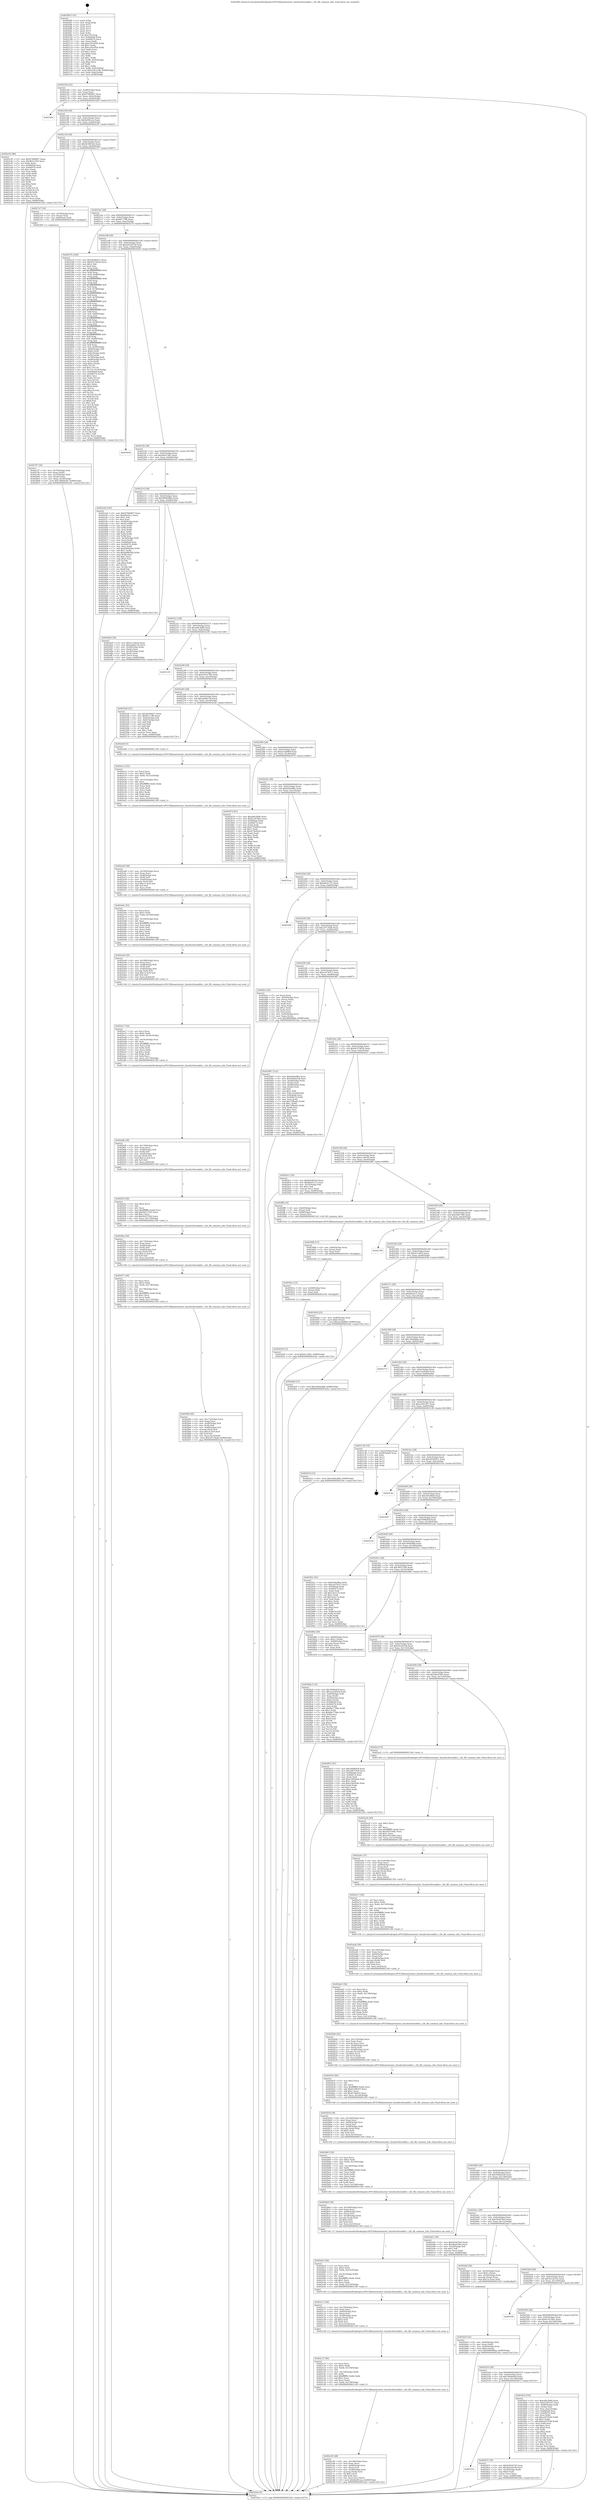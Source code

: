 digraph "0x4020f0" {
  label = "0x4020f0 (/mnt/c/Users/mathe/Desktop/tcc/POCII/binaries/extr_linuxfscifsreaddir.c_cifs_fill_common_info_Final-ollvm.out::main(0))"
  labelloc = "t"
  node[shape=record]

  Entry [label="",width=0.3,height=0.3,shape=circle,fillcolor=black,style=filled]
  "0x402164" [label="{
     0x402164 [32]\l
     | [instrs]\l
     &nbsp;&nbsp;0x402164 \<+6\>: mov -0x88(%rbp),%eax\l
     &nbsp;&nbsp;0x40216a \<+2\>: mov %eax,%ecx\l
     &nbsp;&nbsp;0x40216c \<+6\>: sub $0x879d9907,%ecx\l
     &nbsp;&nbsp;0x402172 \<+6\>: mov %eax,-0x9c(%rbp)\l
     &nbsp;&nbsp;0x402178 \<+6\>: mov %ecx,-0xa0(%rbp)\l
     &nbsp;&nbsp;0x40217e \<+6\>: je 000000000040320f \<main+0x111f\>\l
  }"]
  "0x40320f" [label="{
     0x40320f\l
  }", style=dashed]
  "0x402184" [label="{
     0x402184 [28]\l
     | [instrs]\l
     &nbsp;&nbsp;0x402184 \<+5\>: jmp 0000000000402189 \<main+0x99\>\l
     &nbsp;&nbsp;0x402189 \<+6\>: mov -0x9c(%rbp),%eax\l
     &nbsp;&nbsp;0x40218f \<+5\>: sub $0x8a081aca,%eax\l
     &nbsp;&nbsp;0x402194 \<+6\>: mov %eax,-0xa4(%rbp)\l
     &nbsp;&nbsp;0x40219a \<+6\>: je 0000000000402c95 \<main+0xba5\>\l
  }"]
  Exit [label="",width=0.3,height=0.3,shape=circle,fillcolor=black,style=filled,peripheries=2]
  "0x402c95" [label="{
     0x402c95 [86]\l
     | [instrs]\l
     &nbsp;&nbsp;0x402c95 \<+5\>: mov $0x879d9907,%eax\l
     &nbsp;&nbsp;0x402c9a \<+5\>: mov $0x962e7df2,%ecx\l
     &nbsp;&nbsp;0x402c9f \<+2\>: xor %edx,%edx\l
     &nbsp;&nbsp;0x402ca1 \<+7\>: mov 0x4060a8,%esi\l
     &nbsp;&nbsp;0x402ca8 \<+7\>: mov 0x406074,%edi\l
     &nbsp;&nbsp;0x402caf \<+3\>: sub $0x1,%edx\l
     &nbsp;&nbsp;0x402cb2 \<+3\>: mov %esi,%r8d\l
     &nbsp;&nbsp;0x402cb5 \<+3\>: add %edx,%r8d\l
     &nbsp;&nbsp;0x402cb8 \<+4\>: imul %r8d,%esi\l
     &nbsp;&nbsp;0x402cbc \<+3\>: and $0x1,%esi\l
     &nbsp;&nbsp;0x402cbf \<+3\>: cmp $0x0,%esi\l
     &nbsp;&nbsp;0x402cc2 \<+4\>: sete %r9b\l
     &nbsp;&nbsp;0x402cc6 \<+3\>: cmp $0xa,%edi\l
     &nbsp;&nbsp;0x402cc9 \<+4\>: setl %r10b\l
     &nbsp;&nbsp;0x402ccd \<+3\>: mov %r9b,%r11b\l
     &nbsp;&nbsp;0x402cd0 \<+3\>: and %r10b,%r11b\l
     &nbsp;&nbsp;0x402cd3 \<+3\>: xor %r10b,%r9b\l
     &nbsp;&nbsp;0x402cd6 \<+3\>: or %r9b,%r11b\l
     &nbsp;&nbsp;0x402cd9 \<+4\>: test $0x1,%r11b\l
     &nbsp;&nbsp;0x402cdd \<+3\>: cmovne %ecx,%eax\l
     &nbsp;&nbsp;0x402ce0 \<+6\>: mov %eax,-0x88(%rbp)\l
     &nbsp;&nbsp;0x402ce6 \<+5\>: jmp 000000000040324e \<main+0x115e\>\l
  }"]
  "0x4021a0" [label="{
     0x4021a0 [28]\l
     | [instrs]\l
     &nbsp;&nbsp;0x4021a0 \<+5\>: jmp 00000000004021a5 \<main+0xb5\>\l
     &nbsp;&nbsp;0x4021a5 \<+6\>: mov -0x9c(%rbp),%eax\l
     &nbsp;&nbsp;0x4021ab \<+5\>: sub $0x8e5863cb,%eax\l
     &nbsp;&nbsp;0x4021b0 \<+6\>: mov %eax,-0xa8(%rbp)\l
     &nbsp;&nbsp;0x4021b6 \<+6\>: je 00000000004027e7 \<main+0x6f7\>\l
  }"]
  "0x403029" [label="{
     0x403029 [15]\l
     | [instrs]\l
     &nbsp;&nbsp;0x403029 \<+10\>: movl $0x9c1c8b3,-0x88(%rbp)\l
     &nbsp;&nbsp;0x403033 \<+5\>: jmp 000000000040324e \<main+0x115e\>\l
  }"]
  "0x4027e7" [label="{
     0x4027e7 [16]\l
     | [instrs]\l
     &nbsp;&nbsp;0x4027e7 \<+4\>: mov -0x78(%rbp),%rax\l
     &nbsp;&nbsp;0x4027eb \<+3\>: mov (%rax),%rax\l
     &nbsp;&nbsp;0x4027ee \<+4\>: mov 0x8(%rax),%rdi\l
     &nbsp;&nbsp;0x4027f2 \<+5\>: call 0000000000401060 \<atoi@plt\>\l
     | [calls]\l
     &nbsp;&nbsp;0x401060 \{1\} (unknown)\l
  }"]
  "0x4021bc" [label="{
     0x4021bc [28]\l
     | [instrs]\l
     &nbsp;&nbsp;0x4021bc \<+5\>: jmp 00000000004021c1 \<main+0xd1\>\l
     &nbsp;&nbsp;0x4021c1 \<+6\>: mov -0x9c(%rbp),%eax\l
     &nbsp;&nbsp;0x4021c7 \<+5\>: sub $0x8f117ffb,%eax\l
     &nbsp;&nbsp;0x4021cc \<+6\>: mov %eax,-0xac(%rbp)\l
     &nbsp;&nbsp;0x4021d2 \<+6\>: je 000000000040257b \<main+0x48b\>\l
  }"]
  "0x40301a" [label="{
     0x40301a [15]\l
     | [instrs]\l
     &nbsp;&nbsp;0x40301a \<+4\>: mov -0x48(%rbp),%rax\l
     &nbsp;&nbsp;0x40301e \<+3\>: mov (%rax),%rax\l
     &nbsp;&nbsp;0x403021 \<+3\>: mov %rax,%rdi\l
     &nbsp;&nbsp;0x403024 \<+5\>: call 0000000000401030 \<free@plt\>\l
     | [calls]\l
     &nbsp;&nbsp;0x401030 \{1\} (unknown)\l
  }"]
  "0x40257b" [label="{
     0x40257b [326]\l
     | [instrs]\l
     &nbsp;&nbsp;0x40257b \<+5\>: mov $0x2b59047c,%eax\l
     &nbsp;&nbsp;0x402580 \<+5\>: mov $0xd5279d34,%ecx\l
     &nbsp;&nbsp;0x402585 \<+2\>: mov $0x1,%dl\l
     &nbsp;&nbsp;0x402587 \<+2\>: xor %esi,%esi\l
     &nbsp;&nbsp;0x402589 \<+3\>: mov %rsp,%rdi\l
     &nbsp;&nbsp;0x40258c \<+4\>: add $0xfffffffffffffff0,%rdi\l
     &nbsp;&nbsp;0x402590 \<+3\>: mov %rdi,%rsp\l
     &nbsp;&nbsp;0x402593 \<+4\>: mov %rdi,-0x80(%rbp)\l
     &nbsp;&nbsp;0x402597 \<+3\>: mov %rsp,%rdi\l
     &nbsp;&nbsp;0x40259a \<+4\>: add $0xfffffffffffffff0,%rdi\l
     &nbsp;&nbsp;0x40259e \<+3\>: mov %rdi,%rsp\l
     &nbsp;&nbsp;0x4025a1 \<+3\>: mov %rsp,%r8\l
     &nbsp;&nbsp;0x4025a4 \<+4\>: add $0xfffffffffffffff0,%r8\l
     &nbsp;&nbsp;0x4025a8 \<+3\>: mov %r8,%rsp\l
     &nbsp;&nbsp;0x4025ab \<+4\>: mov %r8,-0x78(%rbp)\l
     &nbsp;&nbsp;0x4025af \<+3\>: mov %rsp,%r8\l
     &nbsp;&nbsp;0x4025b2 \<+4\>: add $0xfffffffffffffff0,%r8\l
     &nbsp;&nbsp;0x4025b6 \<+3\>: mov %r8,%rsp\l
     &nbsp;&nbsp;0x4025b9 \<+4\>: mov %r8,-0x70(%rbp)\l
     &nbsp;&nbsp;0x4025bd \<+3\>: mov %rsp,%r8\l
     &nbsp;&nbsp;0x4025c0 \<+4\>: add $0xfffffffffffffff0,%r8\l
     &nbsp;&nbsp;0x4025c4 \<+3\>: mov %r8,%rsp\l
     &nbsp;&nbsp;0x4025c7 \<+4\>: mov %r8,-0x68(%rbp)\l
     &nbsp;&nbsp;0x4025cb \<+3\>: mov %rsp,%r8\l
     &nbsp;&nbsp;0x4025ce \<+4\>: add $0xfffffffffffffff0,%r8\l
     &nbsp;&nbsp;0x4025d2 \<+3\>: mov %r8,%rsp\l
     &nbsp;&nbsp;0x4025d5 \<+4\>: mov %r8,-0x60(%rbp)\l
     &nbsp;&nbsp;0x4025d9 \<+3\>: mov %rsp,%r8\l
     &nbsp;&nbsp;0x4025dc \<+4\>: add $0xfffffffffffffff0,%r8\l
     &nbsp;&nbsp;0x4025e0 \<+3\>: mov %r8,%rsp\l
     &nbsp;&nbsp;0x4025e3 \<+4\>: mov %r8,-0x58(%rbp)\l
     &nbsp;&nbsp;0x4025e7 \<+3\>: mov %rsp,%r8\l
     &nbsp;&nbsp;0x4025ea \<+4\>: add $0xfffffffffffffff0,%r8\l
     &nbsp;&nbsp;0x4025ee \<+3\>: mov %r8,%rsp\l
     &nbsp;&nbsp;0x4025f1 \<+4\>: mov %r8,-0x50(%rbp)\l
     &nbsp;&nbsp;0x4025f5 \<+3\>: mov %rsp,%r8\l
     &nbsp;&nbsp;0x4025f8 \<+4\>: add $0xfffffffffffffff0,%r8\l
     &nbsp;&nbsp;0x4025fc \<+3\>: mov %r8,%rsp\l
     &nbsp;&nbsp;0x4025ff \<+4\>: mov %r8,-0x48(%rbp)\l
     &nbsp;&nbsp;0x402603 \<+3\>: mov %rsp,%r8\l
     &nbsp;&nbsp;0x402606 \<+4\>: add $0xfffffffffffffff0,%r8\l
     &nbsp;&nbsp;0x40260a \<+3\>: mov %r8,%rsp\l
     &nbsp;&nbsp;0x40260d \<+4\>: mov %r8,-0x40(%rbp)\l
     &nbsp;&nbsp;0x402611 \<+4\>: mov -0x80(%rbp),%r8\l
     &nbsp;&nbsp;0x402615 \<+7\>: movl $0x0,(%r8)\l
     &nbsp;&nbsp;0x40261c \<+7\>: mov -0x8c(%rbp),%r9d\l
     &nbsp;&nbsp;0x402623 \<+3\>: mov %r9d,(%rdi)\l
     &nbsp;&nbsp;0x402626 \<+4\>: mov -0x78(%rbp),%r8\l
     &nbsp;&nbsp;0x40262a \<+7\>: mov -0x98(%rbp),%r10\l
     &nbsp;&nbsp;0x402631 \<+3\>: mov %r10,(%r8)\l
     &nbsp;&nbsp;0x402634 \<+3\>: cmpl $0x2,(%rdi)\l
     &nbsp;&nbsp;0x402637 \<+4\>: setne %r11b\l
     &nbsp;&nbsp;0x40263b \<+4\>: and $0x1,%r11b\l
     &nbsp;&nbsp;0x40263f \<+4\>: mov %r11b,-0x35(%rbp)\l
     &nbsp;&nbsp;0x402643 \<+7\>: mov 0x4060a8,%ebx\l
     &nbsp;&nbsp;0x40264a \<+8\>: mov 0x406074,%r14d\l
     &nbsp;&nbsp;0x402652 \<+3\>: sub $0x1,%esi\l
     &nbsp;&nbsp;0x402655 \<+3\>: mov %ebx,%r15d\l
     &nbsp;&nbsp;0x402658 \<+3\>: add %esi,%r15d\l
     &nbsp;&nbsp;0x40265b \<+4\>: imul %r15d,%ebx\l
     &nbsp;&nbsp;0x40265f \<+3\>: and $0x1,%ebx\l
     &nbsp;&nbsp;0x402662 \<+3\>: cmp $0x0,%ebx\l
     &nbsp;&nbsp;0x402665 \<+4\>: sete %r11b\l
     &nbsp;&nbsp;0x402669 \<+4\>: cmp $0xa,%r14d\l
     &nbsp;&nbsp;0x40266d \<+4\>: setl %r12b\l
     &nbsp;&nbsp;0x402671 \<+3\>: mov %r11b,%r13b\l
     &nbsp;&nbsp;0x402674 \<+4\>: xor $0xff,%r13b\l
     &nbsp;&nbsp;0x402678 \<+3\>: mov %r12b,%sil\l
     &nbsp;&nbsp;0x40267b \<+4\>: xor $0xff,%sil\l
     &nbsp;&nbsp;0x40267f \<+3\>: xor $0x1,%dl\l
     &nbsp;&nbsp;0x402682 \<+3\>: mov %r13b,%dil\l
     &nbsp;&nbsp;0x402685 \<+4\>: and $0xff,%dil\l
     &nbsp;&nbsp;0x402689 \<+3\>: and %dl,%r11b\l
     &nbsp;&nbsp;0x40268c \<+3\>: mov %sil,%r8b\l
     &nbsp;&nbsp;0x40268f \<+4\>: and $0xff,%r8b\l
     &nbsp;&nbsp;0x402693 \<+3\>: and %dl,%r12b\l
     &nbsp;&nbsp;0x402696 \<+3\>: or %r11b,%dil\l
     &nbsp;&nbsp;0x402699 \<+3\>: or %r12b,%r8b\l
     &nbsp;&nbsp;0x40269c \<+3\>: xor %r8b,%dil\l
     &nbsp;&nbsp;0x40269f \<+3\>: or %sil,%r13b\l
     &nbsp;&nbsp;0x4026a2 \<+4\>: xor $0xff,%r13b\l
     &nbsp;&nbsp;0x4026a6 \<+3\>: or $0x1,%dl\l
     &nbsp;&nbsp;0x4026a9 \<+3\>: and %dl,%r13b\l
     &nbsp;&nbsp;0x4026ac \<+3\>: or %r13b,%dil\l
     &nbsp;&nbsp;0x4026af \<+4\>: test $0x1,%dil\l
     &nbsp;&nbsp;0x4026b3 \<+3\>: cmovne %ecx,%eax\l
     &nbsp;&nbsp;0x4026b6 \<+6\>: mov %eax,-0x88(%rbp)\l
     &nbsp;&nbsp;0x4026bc \<+5\>: jmp 000000000040324e \<main+0x115e\>\l
  }"]
  "0x4021d8" [label="{
     0x4021d8 [28]\l
     | [instrs]\l
     &nbsp;&nbsp;0x4021d8 \<+5\>: jmp 00000000004021dd \<main+0xed\>\l
     &nbsp;&nbsp;0x4021dd \<+6\>: mov -0x9c(%rbp),%eax\l
     &nbsp;&nbsp;0x4021e3 \<+5\>: sub $0x9293d739,%eax\l
     &nbsp;&nbsp;0x4021e8 \<+6\>: mov %eax,-0xb0(%rbp)\l
     &nbsp;&nbsp;0x4021ee \<+6\>: je 0000000000403038 \<main+0xf48\>\l
  }"]
  "0x40300b" [label="{
     0x40300b [15]\l
     | [instrs]\l
     &nbsp;&nbsp;0x40300b \<+4\>: mov -0x60(%rbp),%rax\l
     &nbsp;&nbsp;0x40300f \<+3\>: mov (%rax),%rax\l
     &nbsp;&nbsp;0x403012 \<+3\>: mov %rax,%rdi\l
     &nbsp;&nbsp;0x403015 \<+5\>: call 0000000000401030 \<free@plt\>\l
     | [calls]\l
     &nbsp;&nbsp;0x401030 \{1\} (unknown)\l
  }"]
  "0x403038" [label="{
     0x403038\l
  }", style=dashed]
  "0x4021f4" [label="{
     0x4021f4 [28]\l
     | [instrs]\l
     &nbsp;&nbsp;0x4021f4 \<+5\>: jmp 00000000004021f9 \<main+0x109\>\l
     &nbsp;&nbsp;0x4021f9 \<+6\>: mov -0x9c(%rbp),%eax\l
     &nbsp;&nbsp;0x4021ff \<+5\>: sub $0x962e7df2,%eax\l
     &nbsp;&nbsp;0x402204 \<+6\>: mov %eax,-0xb4(%rbp)\l
     &nbsp;&nbsp;0x40220a \<+6\>: je 0000000000402ceb \<main+0xbfb\>\l
  }"]
  "0x402f9d" [label="{
     0x402f9d [49]\l
     | [instrs]\l
     &nbsp;&nbsp;0x402f9d \<+6\>: mov -0x17c(%rbp),%ecx\l
     &nbsp;&nbsp;0x402fa3 \<+3\>: imul %eax,%ecx\l
     &nbsp;&nbsp;0x402fa6 \<+4\>: mov -0x48(%rbp),%r8\l
     &nbsp;&nbsp;0x402faa \<+3\>: mov (%r8),%r8\l
     &nbsp;&nbsp;0x402fad \<+4\>: mov -0x40(%rbp),%r9\l
     &nbsp;&nbsp;0x402fb1 \<+3\>: movslq (%r9),%r9\l
     &nbsp;&nbsp;0x402fb4 \<+4\>: imul $0x14,%r9,%r9\l
     &nbsp;&nbsp;0x402fb8 \<+3\>: add %r9,%r8\l
     &nbsp;&nbsp;0x402fbb \<+4\>: mov %ecx,0x10(%r8)\l
     &nbsp;&nbsp;0x402fbf \<+10\>: movl $0xcd713ba8,-0x88(%rbp)\l
     &nbsp;&nbsp;0x402fc9 \<+5\>: jmp 000000000040324e \<main+0x115e\>\l
  }"]
  "0x402ceb" [label="{
     0x402ceb [181]\l
     | [instrs]\l
     &nbsp;&nbsp;0x402ceb \<+5\>: mov $0x879d9907,%eax\l
     &nbsp;&nbsp;0x402cf0 \<+5\>: mov $0xb8cb3c1,%ecx\l
     &nbsp;&nbsp;0x402cf5 \<+2\>: mov $0x1,%dl\l
     &nbsp;&nbsp;0x402cf7 \<+2\>: xor %esi,%esi\l
     &nbsp;&nbsp;0x402cf9 \<+4\>: mov -0x58(%rbp),%rdi\l
     &nbsp;&nbsp;0x402cfd \<+3\>: mov (%rdi),%r8d\l
     &nbsp;&nbsp;0x402d00 \<+3\>: mov %esi,%r9d\l
     &nbsp;&nbsp;0x402d03 \<+3\>: sub %r8d,%r9d\l
     &nbsp;&nbsp;0x402d06 \<+3\>: mov %esi,%r8d\l
     &nbsp;&nbsp;0x402d09 \<+4\>: sub $0x1,%r8d\l
     &nbsp;&nbsp;0x402d0d \<+3\>: add %r8d,%r9d\l
     &nbsp;&nbsp;0x402d10 \<+3\>: sub %r9d,%esi\l
     &nbsp;&nbsp;0x402d13 \<+4\>: mov -0x58(%rbp),%rdi\l
     &nbsp;&nbsp;0x402d17 \<+2\>: mov %esi,(%rdi)\l
     &nbsp;&nbsp;0x402d19 \<+7\>: mov 0x4060a8,%esi\l
     &nbsp;&nbsp;0x402d20 \<+8\>: mov 0x406074,%r8d\l
     &nbsp;&nbsp;0x402d28 \<+3\>: mov %esi,%r9d\l
     &nbsp;&nbsp;0x402d2b \<+7\>: add $0xbd00f26a,%r9d\l
     &nbsp;&nbsp;0x402d32 \<+4\>: sub $0x1,%r9d\l
     &nbsp;&nbsp;0x402d36 \<+7\>: sub $0xbd00f26a,%r9d\l
     &nbsp;&nbsp;0x402d3d \<+4\>: imul %r9d,%esi\l
     &nbsp;&nbsp;0x402d41 \<+3\>: and $0x1,%esi\l
     &nbsp;&nbsp;0x402d44 \<+3\>: cmp $0x0,%esi\l
     &nbsp;&nbsp;0x402d47 \<+4\>: sete %r10b\l
     &nbsp;&nbsp;0x402d4b \<+4\>: cmp $0xa,%r8d\l
     &nbsp;&nbsp;0x402d4f \<+4\>: setl %r11b\l
     &nbsp;&nbsp;0x402d53 \<+3\>: mov %r10b,%bl\l
     &nbsp;&nbsp;0x402d56 \<+3\>: xor $0xff,%bl\l
     &nbsp;&nbsp;0x402d59 \<+3\>: mov %r11b,%r14b\l
     &nbsp;&nbsp;0x402d5c \<+4\>: xor $0xff,%r14b\l
     &nbsp;&nbsp;0x402d60 \<+3\>: xor $0x1,%dl\l
     &nbsp;&nbsp;0x402d63 \<+3\>: mov %bl,%r15b\l
     &nbsp;&nbsp;0x402d66 \<+4\>: and $0xff,%r15b\l
     &nbsp;&nbsp;0x402d6a \<+3\>: and %dl,%r10b\l
     &nbsp;&nbsp;0x402d6d \<+3\>: mov %r14b,%r12b\l
     &nbsp;&nbsp;0x402d70 \<+4\>: and $0xff,%r12b\l
     &nbsp;&nbsp;0x402d74 \<+3\>: and %dl,%r11b\l
     &nbsp;&nbsp;0x402d77 \<+3\>: or %r10b,%r15b\l
     &nbsp;&nbsp;0x402d7a \<+3\>: or %r11b,%r12b\l
     &nbsp;&nbsp;0x402d7d \<+3\>: xor %r12b,%r15b\l
     &nbsp;&nbsp;0x402d80 \<+3\>: or %r14b,%bl\l
     &nbsp;&nbsp;0x402d83 \<+3\>: xor $0xff,%bl\l
     &nbsp;&nbsp;0x402d86 \<+3\>: or $0x1,%dl\l
     &nbsp;&nbsp;0x402d89 \<+2\>: and %dl,%bl\l
     &nbsp;&nbsp;0x402d8b \<+3\>: or %bl,%r15b\l
     &nbsp;&nbsp;0x402d8e \<+4\>: test $0x1,%r15b\l
     &nbsp;&nbsp;0x402d92 \<+3\>: cmovne %ecx,%eax\l
     &nbsp;&nbsp;0x402d95 \<+6\>: mov %eax,-0x88(%rbp)\l
     &nbsp;&nbsp;0x402d9b \<+5\>: jmp 000000000040324e \<main+0x115e\>\l
  }"]
  "0x402210" [label="{
     0x402210 [28]\l
     | [instrs]\l
     &nbsp;&nbsp;0x402210 \<+5\>: jmp 0000000000402215 \<main+0x125\>\l
     &nbsp;&nbsp;0x402215 \<+6\>: mov -0x9c(%rbp),%eax\l
     &nbsp;&nbsp;0x40221b \<+5\>: sub $0x989098ba,%eax\l
     &nbsp;&nbsp;0x402220 \<+6\>: mov %eax,-0xb8(%rbp)\l
     &nbsp;&nbsp;0x402226 \<+6\>: je 0000000000402de9 \<main+0xcf9\>\l
  }"]
  "0x402f71" [label="{
     0x402f71 [44]\l
     | [instrs]\l
     &nbsp;&nbsp;0x402f71 \<+2\>: xor %ecx,%ecx\l
     &nbsp;&nbsp;0x402f73 \<+5\>: mov $0x2,%edx\l
     &nbsp;&nbsp;0x402f78 \<+6\>: mov %edx,-0x178(%rbp)\l
     &nbsp;&nbsp;0x402f7e \<+1\>: cltd\l
     &nbsp;&nbsp;0x402f7f \<+6\>: mov -0x178(%rbp),%esi\l
     &nbsp;&nbsp;0x402f85 \<+2\>: idiv %esi\l
     &nbsp;&nbsp;0x402f87 \<+6\>: imul $0xfffffffe,%edx,%edx\l
     &nbsp;&nbsp;0x402f8d \<+3\>: sub $0x1,%ecx\l
     &nbsp;&nbsp;0x402f90 \<+2\>: sub %ecx,%edx\l
     &nbsp;&nbsp;0x402f92 \<+6\>: mov %edx,-0x17c(%rbp)\l
     &nbsp;&nbsp;0x402f98 \<+5\>: call 0000000000401160 \<next_i\>\l
     | [calls]\l
     &nbsp;&nbsp;0x401160 \{1\} (/mnt/c/Users/mathe/Desktop/tcc/POCII/binaries/extr_linuxfscifsreaddir.c_cifs_fill_common_info_Final-ollvm.out::next_i)\l
  }"]
  "0x402de9" [label="{
     0x402de9 [36]\l
     | [instrs]\l
     &nbsp;&nbsp;0x402de9 \<+5\>: mov $0xecc36e26,%eax\l
     &nbsp;&nbsp;0x402dee \<+5\>: mov $0xaa6bb136,%ecx\l
     &nbsp;&nbsp;0x402df3 \<+4\>: mov -0x40(%rbp),%rdx\l
     &nbsp;&nbsp;0x402df7 \<+2\>: mov (%rdx),%esi\l
     &nbsp;&nbsp;0x402df9 \<+4\>: mov -0x50(%rbp),%rdx\l
     &nbsp;&nbsp;0x402dfd \<+2\>: cmp (%rdx),%esi\l
     &nbsp;&nbsp;0x402dff \<+3\>: cmovl %ecx,%eax\l
     &nbsp;&nbsp;0x402e02 \<+6\>: mov %eax,-0x88(%rbp)\l
     &nbsp;&nbsp;0x402e08 \<+5\>: jmp 000000000040324e \<main+0x115e\>\l
  }"]
  "0x40222c" [label="{
     0x40222c [28]\l
     | [instrs]\l
     &nbsp;&nbsp;0x40222c \<+5\>: jmp 0000000000402231 \<main+0x141\>\l
     &nbsp;&nbsp;0x402231 \<+6\>: mov -0x9c(%rbp),%eax\l
     &nbsp;&nbsp;0x402237 \<+5\>: sub $0xa0fe3b89,%eax\l
     &nbsp;&nbsp;0x40223c \<+6\>: mov %eax,-0xbc(%rbp)\l
     &nbsp;&nbsp;0x402242 \<+6\>: je 0000000000403239 \<main+0x1149\>\l
  }"]
  "0x402f4a" [label="{
     0x402f4a [39]\l
     | [instrs]\l
     &nbsp;&nbsp;0x402f4a \<+6\>: mov -0x174(%rbp),%ecx\l
     &nbsp;&nbsp;0x402f50 \<+3\>: imul %eax,%ecx\l
     &nbsp;&nbsp;0x402f53 \<+4\>: mov -0x48(%rbp),%r8\l
     &nbsp;&nbsp;0x402f57 \<+3\>: mov (%r8),%r8\l
     &nbsp;&nbsp;0x402f5a \<+4\>: mov -0x40(%rbp),%r9\l
     &nbsp;&nbsp;0x402f5e \<+3\>: movslq (%r9),%r9\l
     &nbsp;&nbsp;0x402f61 \<+4\>: imul $0x14,%r9,%r9\l
     &nbsp;&nbsp;0x402f65 \<+3\>: add %r9,%r8\l
     &nbsp;&nbsp;0x402f68 \<+4\>: mov %ecx,0xc(%r8)\l
     &nbsp;&nbsp;0x402f6c \<+5\>: call 0000000000401160 \<next_i\>\l
     | [calls]\l
     &nbsp;&nbsp;0x401160 \{1\} (/mnt/c/Users/mathe/Desktop/tcc/POCII/binaries/extr_linuxfscifsreaddir.c_cifs_fill_common_info_Final-ollvm.out::next_i)\l
  }"]
  "0x403239" [label="{
     0x403239\l
  }", style=dashed]
  "0x402248" [label="{
     0x402248 [28]\l
     | [instrs]\l
     &nbsp;&nbsp;0x402248 \<+5\>: jmp 000000000040224d \<main+0x15d\>\l
     &nbsp;&nbsp;0x40224d \<+6\>: mov -0x9c(%rbp),%eax\l
     &nbsp;&nbsp;0x402253 \<+5\>: sub $0xa501e786,%eax\l
     &nbsp;&nbsp;0x402258 \<+6\>: mov %eax,-0xc0(%rbp)\l
     &nbsp;&nbsp;0x40225e \<+6\>: je 0000000000402546 \<main+0x456\>\l
  }"]
  "0x402f22" [label="{
     0x402f22 [40]\l
     | [instrs]\l
     &nbsp;&nbsp;0x402f22 \<+5\>: mov $0x2,%ecx\l
     &nbsp;&nbsp;0x402f27 \<+1\>: cltd\l
     &nbsp;&nbsp;0x402f28 \<+2\>: idiv %ecx\l
     &nbsp;&nbsp;0x402f2a \<+6\>: imul $0xfffffffe,%edx,%ecx\l
     &nbsp;&nbsp;0x402f30 \<+6\>: add $0x94257202,%ecx\l
     &nbsp;&nbsp;0x402f36 \<+3\>: add $0x1,%ecx\l
     &nbsp;&nbsp;0x402f39 \<+6\>: sub $0x94257202,%ecx\l
     &nbsp;&nbsp;0x402f3f \<+6\>: mov %ecx,-0x174(%rbp)\l
     &nbsp;&nbsp;0x402f45 \<+5\>: call 0000000000401160 \<next_i\>\l
     | [calls]\l
     &nbsp;&nbsp;0x401160 \{1\} (/mnt/c/Users/mathe/Desktop/tcc/POCII/binaries/extr_linuxfscifsreaddir.c_cifs_fill_common_info_Final-ollvm.out::next_i)\l
  }"]
  "0x402546" [label="{
     0x402546 [53]\l
     | [instrs]\l
     &nbsp;&nbsp;0x402546 \<+5\>: mov $0x2b59047c,%eax\l
     &nbsp;&nbsp;0x40254b \<+5\>: mov $0x8f117ffb,%ecx\l
     &nbsp;&nbsp;0x402550 \<+6\>: mov -0x82(%rbp),%dl\l
     &nbsp;&nbsp;0x402556 \<+7\>: mov -0x81(%rbp),%sil\l
     &nbsp;&nbsp;0x40255d \<+3\>: mov %dl,%dil\l
     &nbsp;&nbsp;0x402560 \<+3\>: and %sil,%dil\l
     &nbsp;&nbsp;0x402563 \<+3\>: xor %sil,%dl\l
     &nbsp;&nbsp;0x402566 \<+3\>: or %dl,%dil\l
     &nbsp;&nbsp;0x402569 \<+4\>: test $0x1,%dil\l
     &nbsp;&nbsp;0x40256d \<+3\>: cmovne %ecx,%eax\l
     &nbsp;&nbsp;0x402570 \<+6\>: mov %eax,-0x88(%rbp)\l
     &nbsp;&nbsp;0x402576 \<+5\>: jmp 000000000040324e \<main+0x115e\>\l
  }"]
  "0x402264" [label="{
     0x402264 [28]\l
     | [instrs]\l
     &nbsp;&nbsp;0x402264 \<+5\>: jmp 0000000000402269 \<main+0x179\>\l
     &nbsp;&nbsp;0x402269 \<+6\>: mov -0x9c(%rbp),%eax\l
     &nbsp;&nbsp;0x40226f \<+5\>: sub $0xaa6bb136,%eax\l
     &nbsp;&nbsp;0x402274 \<+6\>: mov %eax,-0xc4(%rbp)\l
     &nbsp;&nbsp;0x40227a \<+6\>: je 0000000000402e0d \<main+0xd1d\>\l
  }"]
  "0x40324e" [label="{
     0x40324e [5]\l
     | [instrs]\l
     &nbsp;&nbsp;0x40324e \<+5\>: jmp 0000000000402164 \<main+0x74\>\l
  }"]
  "0x4020f0" [label="{
     0x4020f0 [116]\l
     | [instrs]\l
     &nbsp;&nbsp;0x4020f0 \<+1\>: push %rbp\l
     &nbsp;&nbsp;0x4020f1 \<+3\>: mov %rsp,%rbp\l
     &nbsp;&nbsp;0x4020f4 \<+2\>: push %r15\l
     &nbsp;&nbsp;0x4020f6 \<+2\>: push %r14\l
     &nbsp;&nbsp;0x4020f8 \<+2\>: push %r13\l
     &nbsp;&nbsp;0x4020fa \<+2\>: push %r12\l
     &nbsp;&nbsp;0x4020fc \<+1\>: push %rbx\l
     &nbsp;&nbsp;0x4020fd \<+7\>: sub $0x178,%rsp\l
     &nbsp;&nbsp;0x402104 \<+7\>: mov 0x4060a8,%eax\l
     &nbsp;&nbsp;0x40210b \<+7\>: mov 0x406074,%ecx\l
     &nbsp;&nbsp;0x402112 \<+2\>: mov %eax,%edx\l
     &nbsp;&nbsp;0x402114 \<+6\>: add $0xc293c85b,%edx\l
     &nbsp;&nbsp;0x40211a \<+3\>: sub $0x1,%edx\l
     &nbsp;&nbsp;0x40211d \<+6\>: sub $0xc293c85b,%edx\l
     &nbsp;&nbsp;0x402123 \<+3\>: imul %edx,%eax\l
     &nbsp;&nbsp;0x402126 \<+3\>: and $0x1,%eax\l
     &nbsp;&nbsp;0x402129 \<+3\>: cmp $0x0,%eax\l
     &nbsp;&nbsp;0x40212c \<+4\>: sete %r8b\l
     &nbsp;&nbsp;0x402130 \<+4\>: and $0x1,%r8b\l
     &nbsp;&nbsp;0x402134 \<+7\>: mov %r8b,-0x82(%rbp)\l
     &nbsp;&nbsp;0x40213b \<+3\>: cmp $0xa,%ecx\l
     &nbsp;&nbsp;0x40213e \<+4\>: setl %r8b\l
     &nbsp;&nbsp;0x402142 \<+4\>: and $0x1,%r8b\l
     &nbsp;&nbsp;0x402146 \<+7\>: mov %r8b,-0x81(%rbp)\l
     &nbsp;&nbsp;0x40214d \<+10\>: movl $0xa501e786,-0x88(%rbp)\l
     &nbsp;&nbsp;0x402157 \<+6\>: mov %edi,-0x8c(%rbp)\l
     &nbsp;&nbsp;0x40215d \<+7\>: mov %rsi,-0x98(%rbp)\l
  }"]
  "0x402efb" [label="{
     0x402efb [39]\l
     | [instrs]\l
     &nbsp;&nbsp;0x402efb \<+6\>: mov -0x170(%rbp),%ecx\l
     &nbsp;&nbsp;0x402f01 \<+3\>: imul %eax,%ecx\l
     &nbsp;&nbsp;0x402f04 \<+4\>: mov -0x48(%rbp),%r8\l
     &nbsp;&nbsp;0x402f08 \<+3\>: mov (%r8),%r8\l
     &nbsp;&nbsp;0x402f0b \<+4\>: mov -0x40(%rbp),%r9\l
     &nbsp;&nbsp;0x402f0f \<+3\>: movslq (%r9),%r9\l
     &nbsp;&nbsp;0x402f12 \<+4\>: imul $0x14,%r9,%r9\l
     &nbsp;&nbsp;0x402f16 \<+3\>: add %r9,%r8\l
     &nbsp;&nbsp;0x402f19 \<+4\>: mov %ecx,0x8(%r8)\l
     &nbsp;&nbsp;0x402f1d \<+5\>: call 0000000000401160 \<next_i\>\l
     | [calls]\l
     &nbsp;&nbsp;0x401160 \{1\} (/mnt/c/Users/mathe/Desktop/tcc/POCII/binaries/extr_linuxfscifsreaddir.c_cifs_fill_common_info_Final-ollvm.out::next_i)\l
  }"]
  "0x402ec7" [label="{
     0x402ec7 [52]\l
     | [instrs]\l
     &nbsp;&nbsp;0x402ec7 \<+2\>: xor %ecx,%ecx\l
     &nbsp;&nbsp;0x402ec9 \<+5\>: mov $0x2,%edx\l
     &nbsp;&nbsp;0x402ece \<+6\>: mov %edx,-0x16c(%rbp)\l
     &nbsp;&nbsp;0x402ed4 \<+1\>: cltd\l
     &nbsp;&nbsp;0x402ed5 \<+6\>: mov -0x16c(%rbp),%esi\l
     &nbsp;&nbsp;0x402edb \<+2\>: idiv %esi\l
     &nbsp;&nbsp;0x402edd \<+6\>: imul $0xfffffffe,%edx,%edx\l
     &nbsp;&nbsp;0x402ee3 \<+2\>: mov %ecx,%edi\l
     &nbsp;&nbsp;0x402ee5 \<+2\>: sub %edx,%edi\l
     &nbsp;&nbsp;0x402ee7 \<+2\>: mov %ecx,%edx\l
     &nbsp;&nbsp;0x402ee9 \<+3\>: sub $0x1,%edx\l
     &nbsp;&nbsp;0x402eec \<+2\>: add %edx,%edi\l
     &nbsp;&nbsp;0x402eee \<+2\>: sub %edi,%ecx\l
     &nbsp;&nbsp;0x402ef0 \<+6\>: mov %ecx,-0x170(%rbp)\l
     &nbsp;&nbsp;0x402ef6 \<+5\>: call 0000000000401160 \<next_i\>\l
     | [calls]\l
     &nbsp;&nbsp;0x401160 \{1\} (/mnt/c/Users/mathe/Desktop/tcc/POCII/binaries/extr_linuxfscifsreaddir.c_cifs_fill_common_info_Final-ollvm.out::next_i)\l
  }"]
  "0x402e0d" [label="{
     0x402e0d [5]\l
     | [instrs]\l
     &nbsp;&nbsp;0x402e0d \<+5\>: call 0000000000401160 \<next_i\>\l
     | [calls]\l
     &nbsp;&nbsp;0x401160 \{1\} (/mnt/c/Users/mathe/Desktop/tcc/POCII/binaries/extr_linuxfscifsreaddir.c_cifs_fill_common_info_Final-ollvm.out::next_i)\l
  }"]
  "0x402280" [label="{
     0x402280 [28]\l
     | [instrs]\l
     &nbsp;&nbsp;0x402280 \<+5\>: jmp 0000000000402285 \<main+0x195\>\l
     &nbsp;&nbsp;0x402285 \<+6\>: mov -0x9c(%rbp),%eax\l
     &nbsp;&nbsp;0x40228b \<+5\>: sub $0xae3ab869,%eax\l
     &nbsp;&nbsp;0x402290 \<+6\>: mov %eax,-0xc8(%rbp)\l
     &nbsp;&nbsp;0x402296 \<+6\>: je 0000000000403074 \<main+0xf84\>\l
  }"]
  "0x402ea0" [label="{
     0x402ea0 [39]\l
     | [instrs]\l
     &nbsp;&nbsp;0x402ea0 \<+6\>: mov -0x168(%rbp),%ecx\l
     &nbsp;&nbsp;0x402ea6 \<+3\>: imul %eax,%ecx\l
     &nbsp;&nbsp;0x402ea9 \<+4\>: mov -0x48(%rbp),%r8\l
     &nbsp;&nbsp;0x402ead \<+3\>: mov (%r8),%r8\l
     &nbsp;&nbsp;0x402eb0 \<+4\>: mov -0x40(%rbp),%r9\l
     &nbsp;&nbsp;0x402eb4 \<+3\>: movslq (%r9),%r9\l
     &nbsp;&nbsp;0x402eb7 \<+4\>: imul $0x14,%r9,%r9\l
     &nbsp;&nbsp;0x402ebb \<+3\>: add %r9,%r8\l
     &nbsp;&nbsp;0x402ebe \<+4\>: mov %ecx,0x4(%r8)\l
     &nbsp;&nbsp;0x402ec2 \<+5\>: call 0000000000401160 \<next_i\>\l
     | [calls]\l
     &nbsp;&nbsp;0x401160 \{1\} (/mnt/c/Users/mathe/Desktop/tcc/POCII/binaries/extr_linuxfscifsreaddir.c_cifs_fill_common_info_Final-ollvm.out::next_i)\l
  }"]
  "0x403074" [label="{
     0x403074 [91]\l
     | [instrs]\l
     &nbsp;&nbsp;0x403074 \<+5\>: mov $0xa0fe3b89,%eax\l
     &nbsp;&nbsp;0x403079 \<+5\>: mov $0x612b76be,%ecx\l
     &nbsp;&nbsp;0x40307e \<+7\>: mov 0x4060a8,%edx\l
     &nbsp;&nbsp;0x403085 \<+7\>: mov 0x406074,%esi\l
     &nbsp;&nbsp;0x40308c \<+2\>: mov %edx,%edi\l
     &nbsp;&nbsp;0x40308e \<+6\>: add $0x475b0054,%edi\l
     &nbsp;&nbsp;0x403094 \<+3\>: sub $0x1,%edi\l
     &nbsp;&nbsp;0x403097 \<+6\>: sub $0x475b0054,%edi\l
     &nbsp;&nbsp;0x40309d \<+3\>: imul %edi,%edx\l
     &nbsp;&nbsp;0x4030a0 \<+3\>: and $0x1,%edx\l
     &nbsp;&nbsp;0x4030a3 \<+3\>: cmp $0x0,%edx\l
     &nbsp;&nbsp;0x4030a6 \<+4\>: sete %r8b\l
     &nbsp;&nbsp;0x4030aa \<+3\>: cmp $0xa,%esi\l
     &nbsp;&nbsp;0x4030ad \<+4\>: setl %r9b\l
     &nbsp;&nbsp;0x4030b1 \<+3\>: mov %r8b,%r10b\l
     &nbsp;&nbsp;0x4030b4 \<+3\>: and %r9b,%r10b\l
     &nbsp;&nbsp;0x4030b7 \<+3\>: xor %r9b,%r8b\l
     &nbsp;&nbsp;0x4030ba \<+3\>: or %r8b,%r10b\l
     &nbsp;&nbsp;0x4030bd \<+4\>: test $0x1,%r10b\l
     &nbsp;&nbsp;0x4030c1 \<+3\>: cmovne %ecx,%eax\l
     &nbsp;&nbsp;0x4030c4 \<+6\>: mov %eax,-0x88(%rbp)\l
     &nbsp;&nbsp;0x4030ca \<+5\>: jmp 000000000040324e \<main+0x115e\>\l
  }"]
  "0x40229c" [label="{
     0x40229c [28]\l
     | [instrs]\l
     &nbsp;&nbsp;0x40229c \<+5\>: jmp 00000000004022a1 \<main+0x1b1\>\l
     &nbsp;&nbsp;0x4022a1 \<+6\>: mov -0x9c(%rbp),%eax\l
     &nbsp;&nbsp;0x4022a7 \<+5\>: sub $0xb44a9fba,%eax\l
     &nbsp;&nbsp;0x4022ac \<+6\>: mov %eax,-0xcc(%rbp)\l
     &nbsp;&nbsp;0x4022b2 \<+6\>: je 00000000004031ea \<main+0x10fa\>\l
  }"]
  "0x402e6c" [label="{
     0x402e6c [52]\l
     | [instrs]\l
     &nbsp;&nbsp;0x402e6c \<+2\>: xor %ecx,%ecx\l
     &nbsp;&nbsp;0x402e6e \<+5\>: mov $0x2,%edx\l
     &nbsp;&nbsp;0x402e73 \<+6\>: mov %edx,-0x164(%rbp)\l
     &nbsp;&nbsp;0x402e79 \<+1\>: cltd\l
     &nbsp;&nbsp;0x402e7a \<+6\>: mov -0x164(%rbp),%esi\l
     &nbsp;&nbsp;0x402e80 \<+2\>: idiv %esi\l
     &nbsp;&nbsp;0x402e82 \<+6\>: imul $0xfffffffe,%edx,%edx\l
     &nbsp;&nbsp;0x402e88 \<+2\>: mov %ecx,%edi\l
     &nbsp;&nbsp;0x402e8a \<+2\>: sub %edx,%edi\l
     &nbsp;&nbsp;0x402e8c \<+2\>: mov %ecx,%edx\l
     &nbsp;&nbsp;0x402e8e \<+3\>: sub $0x1,%edx\l
     &nbsp;&nbsp;0x402e91 \<+2\>: add %edx,%edi\l
     &nbsp;&nbsp;0x402e93 \<+2\>: sub %edi,%ecx\l
     &nbsp;&nbsp;0x402e95 \<+6\>: mov %ecx,-0x168(%rbp)\l
     &nbsp;&nbsp;0x402e9b \<+5\>: call 0000000000401160 \<next_i\>\l
     | [calls]\l
     &nbsp;&nbsp;0x401160 \{1\} (/mnt/c/Users/mathe/Desktop/tcc/POCII/binaries/extr_linuxfscifsreaddir.c_cifs_fill_common_info_Final-ollvm.out::next_i)\l
  }"]
  "0x4031ea" [label="{
     0x4031ea\l
  }", style=dashed]
  "0x4022b8" [label="{
     0x4022b8 [28]\l
     | [instrs]\l
     &nbsp;&nbsp;0x4022b8 \<+5\>: jmp 00000000004022bd \<main+0x1cd\>\l
     &nbsp;&nbsp;0x4022bd \<+6\>: mov -0x9c(%rbp),%eax\l
     &nbsp;&nbsp;0x4022c3 \<+5\>: sub $0xb8c6127c,%eax\l
     &nbsp;&nbsp;0x4022c8 \<+6\>: mov %eax,-0xd0(%rbp)\l
     &nbsp;&nbsp;0x4022ce \<+6\>: je 00000000004026df \<main+0x5ef\>\l
  }"]
  "0x402e46" [label="{
     0x402e46 [38]\l
     | [instrs]\l
     &nbsp;&nbsp;0x402e46 \<+6\>: mov -0x160(%rbp),%ecx\l
     &nbsp;&nbsp;0x402e4c \<+3\>: imul %eax,%ecx\l
     &nbsp;&nbsp;0x402e4f \<+4\>: mov -0x48(%rbp),%r8\l
     &nbsp;&nbsp;0x402e53 \<+3\>: mov (%r8),%r8\l
     &nbsp;&nbsp;0x402e56 \<+4\>: mov -0x40(%rbp),%r9\l
     &nbsp;&nbsp;0x402e5a \<+3\>: movslq (%r9),%r9\l
     &nbsp;&nbsp;0x402e5d \<+4\>: imul $0x14,%r9,%r9\l
     &nbsp;&nbsp;0x402e61 \<+3\>: add %r9,%r8\l
     &nbsp;&nbsp;0x402e64 \<+3\>: mov %ecx,(%r8)\l
     &nbsp;&nbsp;0x402e67 \<+5\>: call 0000000000401160 \<next_i\>\l
     | [calls]\l
     &nbsp;&nbsp;0x401160 \{1\} (/mnt/c/Users/mathe/Desktop/tcc/POCII/binaries/extr_linuxfscifsreaddir.c_cifs_fill_common_info_Final-ollvm.out::next_i)\l
  }"]
  "0x4026df" [label="{
     0x4026df\l
  }", style=dashed]
  "0x4022d4" [label="{
     0x4022d4 [28]\l
     | [instrs]\l
     &nbsp;&nbsp;0x4022d4 \<+5\>: jmp 00000000004022d9 \<main+0x1e9\>\l
     &nbsp;&nbsp;0x4022d9 \<+6\>: mov -0x9c(%rbp),%eax\l
     &nbsp;&nbsp;0x4022df \<+5\>: sub $0xcd713ba8,%eax\l
     &nbsp;&nbsp;0x4022e4 \<+6\>: mov %eax,-0xd4(%rbp)\l
     &nbsp;&nbsp;0x4022ea \<+6\>: je 0000000000402fce \<main+0xede\>\l
  }"]
  "0x402e12" [label="{
     0x402e12 [52]\l
     | [instrs]\l
     &nbsp;&nbsp;0x402e12 \<+2\>: xor %ecx,%ecx\l
     &nbsp;&nbsp;0x402e14 \<+5\>: mov $0x2,%edx\l
     &nbsp;&nbsp;0x402e19 \<+6\>: mov %edx,-0x15c(%rbp)\l
     &nbsp;&nbsp;0x402e1f \<+1\>: cltd\l
     &nbsp;&nbsp;0x402e20 \<+6\>: mov -0x15c(%rbp),%esi\l
     &nbsp;&nbsp;0x402e26 \<+2\>: idiv %esi\l
     &nbsp;&nbsp;0x402e28 \<+6\>: imul $0xfffffffe,%edx,%edx\l
     &nbsp;&nbsp;0x402e2e \<+2\>: mov %ecx,%edi\l
     &nbsp;&nbsp;0x402e30 \<+2\>: sub %edx,%edi\l
     &nbsp;&nbsp;0x402e32 \<+2\>: mov %ecx,%edx\l
     &nbsp;&nbsp;0x402e34 \<+3\>: sub $0x1,%edx\l
     &nbsp;&nbsp;0x402e37 \<+2\>: add %edx,%edi\l
     &nbsp;&nbsp;0x402e39 \<+2\>: sub %edi,%ecx\l
     &nbsp;&nbsp;0x402e3b \<+6\>: mov %ecx,-0x160(%rbp)\l
     &nbsp;&nbsp;0x402e41 \<+5\>: call 0000000000401160 \<next_i\>\l
     | [calls]\l
     &nbsp;&nbsp;0x401160 \{1\} (/mnt/c/Users/mathe/Desktop/tcc/POCII/binaries/extr_linuxfscifsreaddir.c_cifs_fill_common_info_Final-ollvm.out::next_i)\l
  }"]
  "0x402fce" [label="{
     0x402fce [42]\l
     | [instrs]\l
     &nbsp;&nbsp;0x402fce \<+2\>: xor %eax,%eax\l
     &nbsp;&nbsp;0x402fd0 \<+4\>: mov -0x40(%rbp),%rcx\l
     &nbsp;&nbsp;0x402fd4 \<+2\>: mov (%rcx),%edx\l
     &nbsp;&nbsp;0x402fd6 \<+2\>: mov %eax,%esi\l
     &nbsp;&nbsp;0x402fd8 \<+2\>: sub %edx,%esi\l
     &nbsp;&nbsp;0x402fda \<+2\>: mov %eax,%edx\l
     &nbsp;&nbsp;0x402fdc \<+3\>: sub $0x1,%edx\l
     &nbsp;&nbsp;0x402fdf \<+2\>: add %edx,%esi\l
     &nbsp;&nbsp;0x402fe1 \<+2\>: sub %esi,%eax\l
     &nbsp;&nbsp;0x402fe3 \<+4\>: mov -0x40(%rbp),%rcx\l
     &nbsp;&nbsp;0x402fe7 \<+2\>: mov %eax,(%rcx)\l
     &nbsp;&nbsp;0x402fe9 \<+10\>: movl $0x989098ba,-0x88(%rbp)\l
     &nbsp;&nbsp;0x402ff3 \<+5\>: jmp 000000000040324e \<main+0x115e\>\l
  }"]
  "0x4022f0" [label="{
     0x4022f0 [28]\l
     | [instrs]\l
     &nbsp;&nbsp;0x4022f0 \<+5\>: jmp 00000000004022f5 \<main+0x205\>\l
     &nbsp;&nbsp;0x4022f5 \<+6\>: mov -0x9c(%rbp),%eax\l
     &nbsp;&nbsp;0x4022fb \<+5\>: sub $0xce478215,%eax\l
     &nbsp;&nbsp;0x402300 \<+6\>: mov %eax,-0xd8(%rbp)\l
     &nbsp;&nbsp;0x402306 \<+6\>: je 0000000000402987 \<main+0x897\>\l
  }"]
  "0x402dc9" [label="{
     0x402dc9 [32]\l
     | [instrs]\l
     &nbsp;&nbsp;0x402dc9 \<+4\>: mov -0x48(%rbp),%rdi\l
     &nbsp;&nbsp;0x402dcd \<+3\>: mov %rax,(%rdi)\l
     &nbsp;&nbsp;0x402dd0 \<+4\>: mov -0x40(%rbp),%rax\l
     &nbsp;&nbsp;0x402dd4 \<+6\>: movl $0x0,(%rax)\l
     &nbsp;&nbsp;0x402dda \<+10\>: movl $0x989098ba,-0x88(%rbp)\l
     &nbsp;&nbsp;0x402de4 \<+5\>: jmp 000000000040324e \<main+0x115e\>\l
  }"]
  "0x402987" [label="{
     0x402987 [122]\l
     | [instrs]\l
     &nbsp;&nbsp;0x402987 \<+5\>: mov $0xb44a9fba,%eax\l
     &nbsp;&nbsp;0x40298c \<+5\>: mov $0x509ba528,%ecx\l
     &nbsp;&nbsp;0x402991 \<+4\>: mov -0x58(%rbp),%rdx\l
     &nbsp;&nbsp;0x402995 \<+2\>: mov (%rdx),%esi\l
     &nbsp;&nbsp;0x402997 \<+4\>: mov -0x68(%rbp),%rdx\l
     &nbsp;&nbsp;0x40299b \<+2\>: cmp (%rdx),%esi\l
     &nbsp;&nbsp;0x40299d \<+4\>: setl %dil\l
     &nbsp;&nbsp;0x4029a1 \<+4\>: and $0x1,%dil\l
     &nbsp;&nbsp;0x4029a5 \<+4\>: mov %dil,-0x2d(%rbp)\l
     &nbsp;&nbsp;0x4029a9 \<+7\>: mov 0x4060a8,%esi\l
     &nbsp;&nbsp;0x4029b0 \<+8\>: mov 0x406074,%r8d\l
     &nbsp;&nbsp;0x4029b8 \<+3\>: mov %esi,%r9d\l
     &nbsp;&nbsp;0x4029bb \<+7\>: add $0x72ffae62,%r9d\l
     &nbsp;&nbsp;0x4029c2 \<+4\>: sub $0x1,%r9d\l
     &nbsp;&nbsp;0x4029c6 \<+7\>: sub $0x72ffae62,%r9d\l
     &nbsp;&nbsp;0x4029cd \<+4\>: imul %r9d,%esi\l
     &nbsp;&nbsp;0x4029d1 \<+3\>: and $0x1,%esi\l
     &nbsp;&nbsp;0x4029d4 \<+3\>: cmp $0x0,%esi\l
     &nbsp;&nbsp;0x4029d7 \<+4\>: sete %dil\l
     &nbsp;&nbsp;0x4029db \<+4\>: cmp $0xa,%r8d\l
     &nbsp;&nbsp;0x4029df \<+4\>: setl %r10b\l
     &nbsp;&nbsp;0x4029e3 \<+3\>: mov %dil,%r11b\l
     &nbsp;&nbsp;0x4029e6 \<+3\>: and %r10b,%r11b\l
     &nbsp;&nbsp;0x4029e9 \<+3\>: xor %r10b,%dil\l
     &nbsp;&nbsp;0x4029ec \<+3\>: or %dil,%r11b\l
     &nbsp;&nbsp;0x4029ef \<+4\>: test $0x1,%r11b\l
     &nbsp;&nbsp;0x4029f3 \<+3\>: cmovne %ecx,%eax\l
     &nbsp;&nbsp;0x4029f6 \<+6\>: mov %eax,-0x88(%rbp)\l
     &nbsp;&nbsp;0x4029fc \<+5\>: jmp 000000000040324e \<main+0x115e\>\l
  }"]
  "0x40230c" [label="{
     0x40230c [28]\l
     | [instrs]\l
     &nbsp;&nbsp;0x40230c \<+5\>: jmp 0000000000402311 \<main+0x221\>\l
     &nbsp;&nbsp;0x402311 \<+6\>: mov -0x9c(%rbp),%eax\l
     &nbsp;&nbsp;0x402317 \<+5\>: sub $0xd5279d34,%eax\l
     &nbsp;&nbsp;0x40231c \<+6\>: mov %eax,-0xdc(%rbp)\l
     &nbsp;&nbsp;0x402322 \<+6\>: je 00000000004026c1 \<main+0x5d1\>\l
  }"]
  "0x402c65" [label="{
     0x402c65 [48]\l
     | [instrs]\l
     &nbsp;&nbsp;0x402c65 \<+6\>: mov -0x158(%rbp),%ecx\l
     &nbsp;&nbsp;0x402c6b \<+3\>: imul %eax,%ecx\l
     &nbsp;&nbsp;0x402c6e \<+4\>: mov -0x60(%rbp),%rsi\l
     &nbsp;&nbsp;0x402c72 \<+3\>: mov (%rsi),%rsi\l
     &nbsp;&nbsp;0x402c75 \<+4\>: mov -0x58(%rbp),%rdi\l
     &nbsp;&nbsp;0x402c79 \<+3\>: movslq (%rdi),%rdi\l
     &nbsp;&nbsp;0x402c7c \<+4\>: shl $0x5,%rdi\l
     &nbsp;&nbsp;0x402c80 \<+3\>: add %rdi,%rsi\l
     &nbsp;&nbsp;0x402c83 \<+3\>: mov %ecx,0x1c(%rsi)\l
     &nbsp;&nbsp;0x402c86 \<+10\>: movl $0x8a081aca,-0x88(%rbp)\l
     &nbsp;&nbsp;0x402c90 \<+5\>: jmp 000000000040324e \<main+0x115e\>\l
  }"]
  "0x4026c1" [label="{
     0x4026c1 [30]\l
     | [instrs]\l
     &nbsp;&nbsp;0x4026c1 \<+5\>: mov $0x8e5863cb,%eax\l
     &nbsp;&nbsp;0x4026c6 \<+5\>: mov $0xb8c6127c,%ecx\l
     &nbsp;&nbsp;0x4026cb \<+3\>: mov -0x35(%rbp),%dl\l
     &nbsp;&nbsp;0x4026ce \<+3\>: test $0x1,%dl\l
     &nbsp;&nbsp;0x4026d1 \<+3\>: cmovne %ecx,%eax\l
     &nbsp;&nbsp;0x4026d4 \<+6\>: mov %eax,-0x88(%rbp)\l
     &nbsp;&nbsp;0x4026da \<+5\>: jmp 000000000040324e \<main+0x115e\>\l
  }"]
  "0x402328" [label="{
     0x402328 [28]\l
     | [instrs]\l
     &nbsp;&nbsp;0x402328 \<+5\>: jmp 000000000040232d \<main+0x23d\>\l
     &nbsp;&nbsp;0x40232d \<+6\>: mov -0x9c(%rbp),%eax\l
     &nbsp;&nbsp;0x402333 \<+5\>: sub $0xecc36e26,%eax\l
     &nbsp;&nbsp;0x402338 \<+6\>: mov %eax,-0xe0(%rbp)\l
     &nbsp;&nbsp;0x40233e \<+6\>: je 0000000000402ff8 \<main+0xf08\>\l
  }"]
  "0x4027f7" [label="{
     0x4027f7 [30]\l
     | [instrs]\l
     &nbsp;&nbsp;0x4027f7 \<+4\>: mov -0x70(%rbp),%rdi\l
     &nbsp;&nbsp;0x4027fb \<+2\>: mov %eax,(%rdi)\l
     &nbsp;&nbsp;0x4027fd \<+4\>: mov -0x70(%rbp),%rdi\l
     &nbsp;&nbsp;0x402801 \<+2\>: mov (%rdi),%eax\l
     &nbsp;&nbsp;0x402803 \<+3\>: mov %eax,-0x34(%rbp)\l
     &nbsp;&nbsp;0x402806 \<+10\>: movl $0x7db84e6d,-0x88(%rbp)\l
     &nbsp;&nbsp;0x402810 \<+5\>: jmp 000000000040324e \<main+0x115e\>\l
  }"]
  "0x402c37" [label="{
     0x402c37 [46]\l
     | [instrs]\l
     &nbsp;&nbsp;0x402c37 \<+2\>: xor %ecx,%ecx\l
     &nbsp;&nbsp;0x402c39 \<+5\>: mov $0x2,%edx\l
     &nbsp;&nbsp;0x402c3e \<+6\>: mov %edx,-0x154(%rbp)\l
     &nbsp;&nbsp;0x402c44 \<+1\>: cltd\l
     &nbsp;&nbsp;0x402c45 \<+7\>: mov -0x154(%rbp),%r8d\l
     &nbsp;&nbsp;0x402c4c \<+3\>: idiv %r8d\l
     &nbsp;&nbsp;0x402c4f \<+6\>: imul $0xfffffffe,%edx,%edx\l
     &nbsp;&nbsp;0x402c55 \<+3\>: sub $0x1,%ecx\l
     &nbsp;&nbsp;0x402c58 \<+2\>: sub %ecx,%edx\l
     &nbsp;&nbsp;0x402c5a \<+6\>: mov %edx,-0x158(%rbp)\l
     &nbsp;&nbsp;0x402c60 \<+5\>: call 0000000000401160 \<next_i\>\l
     | [calls]\l
     &nbsp;&nbsp;0x401160 \{1\} (/mnt/c/Users/mathe/Desktop/tcc/POCII/binaries/extr_linuxfscifsreaddir.c_cifs_fill_common_info_Final-ollvm.out::next_i)\l
  }"]
  "0x402ff8" [label="{
     0x402ff8 [19]\l
     | [instrs]\l
     &nbsp;&nbsp;0x402ff8 \<+4\>: mov -0x60(%rbp),%rax\l
     &nbsp;&nbsp;0x402ffc \<+3\>: mov (%rax),%rdi\l
     &nbsp;&nbsp;0x402fff \<+4\>: mov -0x48(%rbp),%rax\l
     &nbsp;&nbsp;0x403003 \<+3\>: mov (%rax),%rsi\l
     &nbsp;&nbsp;0x403006 \<+5\>: call 00000000004015c0 \<cifs_fill_common_info\>\l
     | [calls]\l
     &nbsp;&nbsp;0x4015c0 \{1\} (/mnt/c/Users/mathe/Desktop/tcc/POCII/binaries/extr_linuxfscifsreaddir.c_cifs_fill_common_info_Final-ollvm.out::cifs_fill_common_info)\l
  }"]
  "0x402344" [label="{
     0x402344 [28]\l
     | [instrs]\l
     &nbsp;&nbsp;0x402344 \<+5\>: jmp 0000000000402349 \<main+0x259\>\l
     &nbsp;&nbsp;0x402349 \<+6\>: mov -0x9c(%rbp),%eax\l
     &nbsp;&nbsp;0x40234f \<+5\>: sub $0xef4b7366,%eax\l
     &nbsp;&nbsp;0x402354 \<+6\>: mov %eax,-0xe4(%rbp)\l
     &nbsp;&nbsp;0x40235a \<+6\>: je 00000000004027d8 \<main+0x6e8\>\l
  }"]
  "0x402c11" [label="{
     0x402c11 [38]\l
     | [instrs]\l
     &nbsp;&nbsp;0x402c11 \<+6\>: mov -0x150(%rbp),%ecx\l
     &nbsp;&nbsp;0x402c17 \<+3\>: imul %eax,%ecx\l
     &nbsp;&nbsp;0x402c1a \<+4\>: mov -0x60(%rbp),%rsi\l
     &nbsp;&nbsp;0x402c1e \<+3\>: mov (%rsi),%rsi\l
     &nbsp;&nbsp;0x402c21 \<+4\>: mov -0x58(%rbp),%rdi\l
     &nbsp;&nbsp;0x402c25 \<+3\>: movslq (%rdi),%rdi\l
     &nbsp;&nbsp;0x402c28 \<+4\>: shl $0x5,%rdi\l
     &nbsp;&nbsp;0x402c2c \<+3\>: add %rdi,%rsi\l
     &nbsp;&nbsp;0x402c2f \<+3\>: mov %ecx,0x18(%rsi)\l
     &nbsp;&nbsp;0x402c32 \<+5\>: call 0000000000401160 \<next_i\>\l
     | [calls]\l
     &nbsp;&nbsp;0x401160 \{1\} (/mnt/c/Users/mathe/Desktop/tcc/POCII/binaries/extr_linuxfscifsreaddir.c_cifs_fill_common_info_Final-ollvm.out::next_i)\l
  }"]
  "0x4027d8" [label="{
     0x4027d8\l
  }", style=dashed]
  "0x402360" [label="{
     0x402360 [28]\l
     | [instrs]\l
     &nbsp;&nbsp;0x402360 \<+5\>: jmp 0000000000402365 \<main+0x275\>\l
     &nbsp;&nbsp;0x402365 \<+6\>: mov -0x9c(%rbp),%eax\l
     &nbsp;&nbsp;0x40236b \<+5\>: sub $0x9c1c8b3,%eax\l
     &nbsp;&nbsp;0x402370 \<+6\>: mov %eax,-0xe8(%rbp)\l
     &nbsp;&nbsp;0x402376 \<+6\>: je 000000000040305b \<main+0xf6b\>\l
  }"]
  "0x402be3" [label="{
     0x402be3 [46]\l
     | [instrs]\l
     &nbsp;&nbsp;0x402be3 \<+2\>: xor %ecx,%ecx\l
     &nbsp;&nbsp;0x402be5 \<+5\>: mov $0x2,%edx\l
     &nbsp;&nbsp;0x402bea \<+6\>: mov %edx,-0x14c(%rbp)\l
     &nbsp;&nbsp;0x402bf0 \<+1\>: cltd\l
     &nbsp;&nbsp;0x402bf1 \<+7\>: mov -0x14c(%rbp),%r8d\l
     &nbsp;&nbsp;0x402bf8 \<+3\>: idiv %r8d\l
     &nbsp;&nbsp;0x402bfb \<+6\>: imul $0xfffffffe,%edx,%edx\l
     &nbsp;&nbsp;0x402c01 \<+3\>: sub $0x1,%ecx\l
     &nbsp;&nbsp;0x402c04 \<+2\>: sub %ecx,%edx\l
     &nbsp;&nbsp;0x402c06 \<+6\>: mov %edx,-0x150(%rbp)\l
     &nbsp;&nbsp;0x402c0c \<+5\>: call 0000000000401160 \<next_i\>\l
     | [calls]\l
     &nbsp;&nbsp;0x401160 \{1\} (/mnt/c/Users/mathe/Desktop/tcc/POCII/binaries/extr_linuxfscifsreaddir.c_cifs_fill_common_info_Final-ollvm.out::next_i)\l
  }"]
  "0x40305b" [label="{
     0x40305b [25]\l
     | [instrs]\l
     &nbsp;&nbsp;0x40305b \<+4\>: mov -0x80(%rbp),%rax\l
     &nbsp;&nbsp;0x40305f \<+6\>: movl $0x0,(%rax)\l
     &nbsp;&nbsp;0x403065 \<+10\>: movl $0xae3ab869,-0x88(%rbp)\l
     &nbsp;&nbsp;0x40306f \<+5\>: jmp 000000000040324e \<main+0x115e\>\l
  }"]
  "0x40237c" [label="{
     0x40237c [28]\l
     | [instrs]\l
     &nbsp;&nbsp;0x40237c \<+5\>: jmp 0000000000402381 \<main+0x291\>\l
     &nbsp;&nbsp;0x402381 \<+6\>: mov -0x9c(%rbp),%eax\l
     &nbsp;&nbsp;0x402387 \<+5\>: sub $0xb8cb3c1,%eax\l
     &nbsp;&nbsp;0x40238c \<+6\>: mov %eax,-0xec(%rbp)\l
     &nbsp;&nbsp;0x402392 \<+6\>: je 0000000000402da0 \<main+0xcb0\>\l
  }"]
  "0x402bbd" [label="{
     0x402bbd [38]\l
     | [instrs]\l
     &nbsp;&nbsp;0x402bbd \<+6\>: mov -0x148(%rbp),%ecx\l
     &nbsp;&nbsp;0x402bc3 \<+3\>: imul %eax,%ecx\l
     &nbsp;&nbsp;0x402bc6 \<+4\>: mov -0x60(%rbp),%rsi\l
     &nbsp;&nbsp;0x402bca \<+3\>: mov (%rsi),%rsi\l
     &nbsp;&nbsp;0x402bcd \<+4\>: mov -0x58(%rbp),%rdi\l
     &nbsp;&nbsp;0x402bd1 \<+3\>: movslq (%rdi),%rdi\l
     &nbsp;&nbsp;0x402bd4 \<+4\>: shl $0x5,%rdi\l
     &nbsp;&nbsp;0x402bd8 \<+3\>: add %rdi,%rsi\l
     &nbsp;&nbsp;0x402bdb \<+3\>: mov %ecx,0x14(%rsi)\l
     &nbsp;&nbsp;0x402bde \<+5\>: call 0000000000401160 \<next_i\>\l
     | [calls]\l
     &nbsp;&nbsp;0x401160 \{1\} (/mnt/c/Users/mathe/Desktop/tcc/POCII/binaries/extr_linuxfscifsreaddir.c_cifs_fill_common_info_Final-ollvm.out::next_i)\l
  }"]
  "0x402da0" [label="{
     0x402da0 [15]\l
     | [instrs]\l
     &nbsp;&nbsp;0x402da0 \<+10\>: movl $0x3464ed68,-0x88(%rbp)\l
     &nbsp;&nbsp;0x402daa \<+5\>: jmp 000000000040324e \<main+0x115e\>\l
  }"]
  "0x402398" [label="{
     0x402398 [28]\l
     | [instrs]\l
     &nbsp;&nbsp;0x402398 \<+5\>: jmp 000000000040239d \<main+0x2ad\>\l
     &nbsp;&nbsp;0x40239d \<+6\>: mov -0x9c(%rbp),%eax\l
     &nbsp;&nbsp;0x4023a3 \<+5\>: sub $0x14ba8bda,%eax\l
     &nbsp;&nbsp;0x4023a8 \<+6\>: mov %eax,-0xf0(%rbp)\l
     &nbsp;&nbsp;0x4023ae \<+6\>: je 0000000000402772 \<main+0x682\>\l
  }"]
  "0x402b83" [label="{
     0x402b83 [58]\l
     | [instrs]\l
     &nbsp;&nbsp;0x402b83 \<+2\>: xor %ecx,%ecx\l
     &nbsp;&nbsp;0x402b85 \<+5\>: mov $0x2,%edx\l
     &nbsp;&nbsp;0x402b8a \<+6\>: mov %edx,-0x144(%rbp)\l
     &nbsp;&nbsp;0x402b90 \<+1\>: cltd\l
     &nbsp;&nbsp;0x402b91 \<+7\>: mov -0x144(%rbp),%r8d\l
     &nbsp;&nbsp;0x402b98 \<+3\>: idiv %r8d\l
     &nbsp;&nbsp;0x402b9b \<+6\>: imul $0xfffffffe,%edx,%edx\l
     &nbsp;&nbsp;0x402ba1 \<+3\>: mov %ecx,%r9d\l
     &nbsp;&nbsp;0x402ba4 \<+3\>: sub %edx,%r9d\l
     &nbsp;&nbsp;0x402ba7 \<+2\>: mov %ecx,%edx\l
     &nbsp;&nbsp;0x402ba9 \<+3\>: sub $0x1,%edx\l
     &nbsp;&nbsp;0x402bac \<+3\>: add %edx,%r9d\l
     &nbsp;&nbsp;0x402baf \<+3\>: sub %r9d,%ecx\l
     &nbsp;&nbsp;0x402bb2 \<+6\>: mov %ecx,-0x148(%rbp)\l
     &nbsp;&nbsp;0x402bb8 \<+5\>: call 0000000000401160 \<next_i\>\l
     | [calls]\l
     &nbsp;&nbsp;0x401160 \{1\} (/mnt/c/Users/mathe/Desktop/tcc/POCII/binaries/extr_linuxfscifsreaddir.c_cifs_fill_common_info_Final-ollvm.out::next_i)\l
  }"]
  "0x402772" [label="{
     0x402772\l
  }", style=dashed]
  "0x4023b4" [label="{
     0x4023b4 [28]\l
     | [instrs]\l
     &nbsp;&nbsp;0x4023b4 \<+5\>: jmp 00000000004023b9 \<main+0x2c9\>\l
     &nbsp;&nbsp;0x4023b9 \<+6\>: mov -0x9c(%rbp),%eax\l
     &nbsp;&nbsp;0x4023bf \<+5\>: sub $0x1ea2402d,%eax\l
     &nbsp;&nbsp;0x4023c4 \<+6\>: mov %eax,-0xf4(%rbp)\l
     &nbsp;&nbsp;0x4023ca \<+6\>: je 000000000040291d \<main+0x82d\>\l
  }"]
  "0x402b5d" [label="{
     0x402b5d [38]\l
     | [instrs]\l
     &nbsp;&nbsp;0x402b5d \<+6\>: mov -0x140(%rbp),%ecx\l
     &nbsp;&nbsp;0x402b63 \<+3\>: imul %eax,%ecx\l
     &nbsp;&nbsp;0x402b66 \<+4\>: mov -0x60(%rbp),%rsi\l
     &nbsp;&nbsp;0x402b6a \<+3\>: mov (%rsi),%rsi\l
     &nbsp;&nbsp;0x402b6d \<+4\>: mov -0x58(%rbp),%rdi\l
     &nbsp;&nbsp;0x402b71 \<+3\>: movslq (%rdi),%rdi\l
     &nbsp;&nbsp;0x402b74 \<+4\>: shl $0x5,%rdi\l
     &nbsp;&nbsp;0x402b78 \<+3\>: add %rdi,%rsi\l
     &nbsp;&nbsp;0x402b7b \<+3\>: mov %ecx,0x10(%rsi)\l
     &nbsp;&nbsp;0x402b7e \<+5\>: call 0000000000401160 \<next_i\>\l
     | [calls]\l
     &nbsp;&nbsp;0x401160 \{1\} (/mnt/c/Users/mathe/Desktop/tcc/POCII/binaries/extr_linuxfscifsreaddir.c_cifs_fill_common_info_Final-ollvm.out::next_i)\l
  }"]
  "0x40291d" [label="{
     0x40291d [15]\l
     | [instrs]\l
     &nbsp;&nbsp;0x40291d \<+10\>: movl $0x3464ed68,-0x88(%rbp)\l
     &nbsp;&nbsp;0x402927 \<+5\>: jmp 000000000040324e \<main+0x115e\>\l
  }"]
  "0x4023d0" [label="{
     0x4023d0 [28]\l
     | [instrs]\l
     &nbsp;&nbsp;0x4023d0 \<+5\>: jmp 00000000004023d5 \<main+0x2e5\>\l
     &nbsp;&nbsp;0x4023d5 \<+6\>: mov -0x9c(%rbp),%eax\l
     &nbsp;&nbsp;0x4023db \<+5\>: sub $0x224012f7,%eax\l
     &nbsp;&nbsp;0x4023e0 \<+6\>: mov %eax,-0xf8(%rbp)\l
     &nbsp;&nbsp;0x4023e6 \<+6\>: je 0000000000403138 \<main+0x1048\>\l
  }"]
  "0x402b35" [label="{
     0x402b35 [40]\l
     | [instrs]\l
     &nbsp;&nbsp;0x402b35 \<+5\>: mov $0x2,%ecx\l
     &nbsp;&nbsp;0x402b3a \<+1\>: cltd\l
     &nbsp;&nbsp;0x402b3b \<+2\>: idiv %ecx\l
     &nbsp;&nbsp;0x402b3d \<+6\>: imul $0xfffffffe,%edx,%ecx\l
     &nbsp;&nbsp;0x402b43 \<+6\>: add $0xb15f6d35,%ecx\l
     &nbsp;&nbsp;0x402b49 \<+3\>: add $0x1,%ecx\l
     &nbsp;&nbsp;0x402b4c \<+6\>: sub $0xb15f6d35,%ecx\l
     &nbsp;&nbsp;0x402b52 \<+6\>: mov %ecx,-0x140(%rbp)\l
     &nbsp;&nbsp;0x402b58 \<+5\>: call 0000000000401160 \<next_i\>\l
     | [calls]\l
     &nbsp;&nbsp;0x401160 \{1\} (/mnt/c/Users/mathe/Desktop/tcc/POCII/binaries/extr_linuxfscifsreaddir.c_cifs_fill_common_info_Final-ollvm.out::next_i)\l
  }"]
  "0x403138" [label="{
     0x403138 [18]\l
     | [instrs]\l
     &nbsp;&nbsp;0x403138 \<+3\>: mov -0x2c(%rbp),%eax\l
     &nbsp;&nbsp;0x40313b \<+4\>: lea -0x28(%rbp),%rsp\l
     &nbsp;&nbsp;0x40313f \<+1\>: pop %rbx\l
     &nbsp;&nbsp;0x403140 \<+2\>: pop %r12\l
     &nbsp;&nbsp;0x403142 \<+2\>: pop %r13\l
     &nbsp;&nbsp;0x403144 \<+2\>: pop %r14\l
     &nbsp;&nbsp;0x403146 \<+2\>: pop %r15\l
     &nbsp;&nbsp;0x403148 \<+1\>: pop %rbp\l
     &nbsp;&nbsp;0x403149 \<+1\>: ret\l
  }"]
  "0x4023ec" [label="{
     0x4023ec [28]\l
     | [instrs]\l
     &nbsp;&nbsp;0x4023ec \<+5\>: jmp 00000000004023f1 \<main+0x301\>\l
     &nbsp;&nbsp;0x4023f1 \<+6\>: mov -0x9c(%rbp),%eax\l
     &nbsp;&nbsp;0x4023f7 \<+5\>: sub $0x2b59047c,%eax\l
     &nbsp;&nbsp;0x4023fc \<+6\>: mov %eax,-0xfc(%rbp)\l
     &nbsp;&nbsp;0x402402 \<+6\>: je 000000000040314a \<main+0x105a\>\l
  }"]
  "0x402b0b" [label="{
     0x402b0b [42]\l
     | [instrs]\l
     &nbsp;&nbsp;0x402b0b \<+6\>: mov -0x13c(%rbp),%ecx\l
     &nbsp;&nbsp;0x402b11 \<+3\>: imul %eax,%ecx\l
     &nbsp;&nbsp;0x402b14 \<+3\>: movslq %ecx,%rsi\l
     &nbsp;&nbsp;0x402b17 \<+4\>: mov -0x60(%rbp),%rdi\l
     &nbsp;&nbsp;0x402b1b \<+3\>: mov (%rdi),%rdi\l
     &nbsp;&nbsp;0x402b1e \<+4\>: mov -0x58(%rbp),%r10\l
     &nbsp;&nbsp;0x402b22 \<+3\>: movslq (%r10),%r10\l
     &nbsp;&nbsp;0x402b25 \<+4\>: shl $0x5,%r10\l
     &nbsp;&nbsp;0x402b29 \<+3\>: add %r10,%rdi\l
     &nbsp;&nbsp;0x402b2c \<+4\>: mov %rsi,0x8(%rdi)\l
     &nbsp;&nbsp;0x402b30 \<+5\>: call 0000000000401160 \<next_i\>\l
     | [calls]\l
     &nbsp;&nbsp;0x401160 \{1\} (/mnt/c/Users/mathe/Desktop/tcc/POCII/binaries/extr_linuxfscifsreaddir.c_cifs_fill_common_info_Final-ollvm.out::next_i)\l
  }"]
  "0x40314a" [label="{
     0x40314a\l
  }", style=dashed]
  "0x402408" [label="{
     0x402408 [28]\l
     | [instrs]\l
     &nbsp;&nbsp;0x402408 \<+5\>: jmp 000000000040240d \<main+0x31d\>\l
     &nbsp;&nbsp;0x40240d \<+6\>: mov -0x9c(%rbp),%eax\l
     &nbsp;&nbsp;0x402413 \<+5\>: sub $0x2bfc48e8,%eax\l
     &nbsp;&nbsp;0x402418 \<+6\>: mov %eax,-0x100(%rbp)\l
     &nbsp;&nbsp;0x40241e \<+6\>: je 0000000000403047 \<main+0xf57\>\l
  }"]
  "0x402ad1" [label="{
     0x402ad1 [58]\l
     | [instrs]\l
     &nbsp;&nbsp;0x402ad1 \<+2\>: xor %ecx,%ecx\l
     &nbsp;&nbsp;0x402ad3 \<+5\>: mov $0x2,%edx\l
     &nbsp;&nbsp;0x402ad8 \<+6\>: mov %edx,-0x138(%rbp)\l
     &nbsp;&nbsp;0x402ade \<+1\>: cltd\l
     &nbsp;&nbsp;0x402adf \<+7\>: mov -0x138(%rbp),%r8d\l
     &nbsp;&nbsp;0x402ae6 \<+3\>: idiv %r8d\l
     &nbsp;&nbsp;0x402ae9 \<+6\>: imul $0xfffffffe,%edx,%edx\l
     &nbsp;&nbsp;0x402aef \<+3\>: mov %ecx,%r9d\l
     &nbsp;&nbsp;0x402af2 \<+3\>: sub %edx,%r9d\l
     &nbsp;&nbsp;0x402af5 \<+2\>: mov %ecx,%edx\l
     &nbsp;&nbsp;0x402af7 \<+3\>: sub $0x1,%edx\l
     &nbsp;&nbsp;0x402afa \<+3\>: add %edx,%r9d\l
     &nbsp;&nbsp;0x402afd \<+3\>: sub %r9d,%ecx\l
     &nbsp;&nbsp;0x402b00 \<+6\>: mov %ecx,-0x13c(%rbp)\l
     &nbsp;&nbsp;0x402b06 \<+5\>: call 0000000000401160 \<next_i\>\l
     | [calls]\l
     &nbsp;&nbsp;0x401160 \{1\} (/mnt/c/Users/mathe/Desktop/tcc/POCII/binaries/extr_linuxfscifsreaddir.c_cifs_fill_common_info_Final-ollvm.out::next_i)\l
  }"]
  "0x403047" [label="{
     0x403047\l
  }", style=dashed]
  "0x402424" [label="{
     0x402424 [28]\l
     | [instrs]\l
     &nbsp;&nbsp;0x402424 \<+5\>: jmp 0000000000402429 \<main+0x339\>\l
     &nbsp;&nbsp;0x402429 \<+6\>: mov -0x9c(%rbp),%eax\l
     &nbsp;&nbsp;0x40242f \<+5\>: sub $0x30d9e83f,%eax\l
     &nbsp;&nbsp;0x402434 \<+6\>: mov %eax,-0x104(%rbp)\l
     &nbsp;&nbsp;0x40243a \<+6\>: je 00000000004031ad \<main+0x10bd\>\l
  }"]
  "0x402aab" [label="{
     0x402aab [38]\l
     | [instrs]\l
     &nbsp;&nbsp;0x402aab \<+6\>: mov -0x134(%rbp),%ecx\l
     &nbsp;&nbsp;0x402ab1 \<+3\>: imul %eax,%ecx\l
     &nbsp;&nbsp;0x402ab4 \<+4\>: mov -0x60(%rbp),%rsi\l
     &nbsp;&nbsp;0x402ab8 \<+3\>: mov (%rsi),%rsi\l
     &nbsp;&nbsp;0x402abb \<+4\>: mov -0x58(%rbp),%rdi\l
     &nbsp;&nbsp;0x402abf \<+3\>: movslq (%rdi),%rdi\l
     &nbsp;&nbsp;0x402ac2 \<+4\>: shl $0x5,%rdi\l
     &nbsp;&nbsp;0x402ac6 \<+3\>: add %rdi,%rsi\l
     &nbsp;&nbsp;0x402ac9 \<+3\>: mov %ecx,0x4(%rsi)\l
     &nbsp;&nbsp;0x402acc \<+5\>: call 0000000000401160 \<next_i\>\l
     | [calls]\l
     &nbsp;&nbsp;0x401160 \{1\} (/mnt/c/Users/mathe/Desktop/tcc/POCII/binaries/extr_linuxfscifsreaddir.c_cifs_fill_common_info_Final-ollvm.out::next_i)\l
  }"]
  "0x4031ad" [label="{
     0x4031ad\l
  }", style=dashed]
  "0x402440" [label="{
     0x402440 [28]\l
     | [instrs]\l
     &nbsp;&nbsp;0x402440 \<+5\>: jmp 0000000000402445 \<main+0x355\>\l
     &nbsp;&nbsp;0x402445 \<+6\>: mov -0x9c(%rbp),%eax\l
     &nbsp;&nbsp;0x40244b \<+5\>: sub $0x3464ed68,%eax\l
     &nbsp;&nbsp;0x402450 \<+6\>: mov %eax,-0x108(%rbp)\l
     &nbsp;&nbsp;0x402456 \<+6\>: je 000000000040292c \<main+0x83c\>\l
  }"]
  "0x402a71" [label="{
     0x402a71 [58]\l
     | [instrs]\l
     &nbsp;&nbsp;0x402a71 \<+2\>: xor %ecx,%ecx\l
     &nbsp;&nbsp;0x402a73 \<+5\>: mov $0x2,%edx\l
     &nbsp;&nbsp;0x402a78 \<+6\>: mov %edx,-0x130(%rbp)\l
     &nbsp;&nbsp;0x402a7e \<+1\>: cltd\l
     &nbsp;&nbsp;0x402a7f \<+7\>: mov -0x130(%rbp),%r8d\l
     &nbsp;&nbsp;0x402a86 \<+3\>: idiv %r8d\l
     &nbsp;&nbsp;0x402a89 \<+6\>: imul $0xfffffffe,%edx,%edx\l
     &nbsp;&nbsp;0x402a8f \<+3\>: mov %ecx,%r9d\l
     &nbsp;&nbsp;0x402a92 \<+3\>: sub %edx,%r9d\l
     &nbsp;&nbsp;0x402a95 \<+2\>: mov %ecx,%edx\l
     &nbsp;&nbsp;0x402a97 \<+3\>: sub $0x1,%edx\l
     &nbsp;&nbsp;0x402a9a \<+3\>: add %edx,%r9d\l
     &nbsp;&nbsp;0x402a9d \<+3\>: sub %r9d,%ecx\l
     &nbsp;&nbsp;0x402aa0 \<+6\>: mov %ecx,-0x134(%rbp)\l
     &nbsp;&nbsp;0x402aa6 \<+5\>: call 0000000000401160 \<next_i\>\l
     | [calls]\l
     &nbsp;&nbsp;0x401160 \{1\} (/mnt/c/Users/mathe/Desktop/tcc/POCII/binaries/extr_linuxfscifsreaddir.c_cifs_fill_common_info_Final-ollvm.out::next_i)\l
  }"]
  "0x40292c" [label="{
     0x40292c [91]\l
     | [instrs]\l
     &nbsp;&nbsp;0x40292c \<+5\>: mov $0xb44a9fba,%eax\l
     &nbsp;&nbsp;0x402931 \<+5\>: mov $0xce478215,%ecx\l
     &nbsp;&nbsp;0x402936 \<+7\>: mov 0x4060a8,%edx\l
     &nbsp;&nbsp;0x40293d \<+7\>: mov 0x406074,%esi\l
     &nbsp;&nbsp;0x402944 \<+2\>: mov %edx,%edi\l
     &nbsp;&nbsp;0x402946 \<+6\>: add $0x1dcec7a,%edi\l
     &nbsp;&nbsp;0x40294c \<+3\>: sub $0x1,%edi\l
     &nbsp;&nbsp;0x40294f \<+6\>: sub $0x1dcec7a,%edi\l
     &nbsp;&nbsp;0x402955 \<+3\>: imul %edi,%edx\l
     &nbsp;&nbsp;0x402958 \<+3\>: and $0x1,%edx\l
     &nbsp;&nbsp;0x40295b \<+3\>: cmp $0x0,%edx\l
     &nbsp;&nbsp;0x40295e \<+4\>: sete %r8b\l
     &nbsp;&nbsp;0x402962 \<+3\>: cmp $0xa,%esi\l
     &nbsp;&nbsp;0x402965 \<+4\>: setl %r9b\l
     &nbsp;&nbsp;0x402969 \<+3\>: mov %r8b,%r10b\l
     &nbsp;&nbsp;0x40296c \<+3\>: and %r9b,%r10b\l
     &nbsp;&nbsp;0x40296f \<+3\>: xor %r9b,%r8b\l
     &nbsp;&nbsp;0x402972 \<+3\>: or %r8b,%r10b\l
     &nbsp;&nbsp;0x402975 \<+4\>: test $0x1,%r10b\l
     &nbsp;&nbsp;0x402979 \<+3\>: cmovne %ecx,%eax\l
     &nbsp;&nbsp;0x40297c \<+6\>: mov %eax,-0x88(%rbp)\l
     &nbsp;&nbsp;0x402982 \<+5\>: jmp 000000000040324e \<main+0x115e\>\l
  }"]
  "0x40245c" [label="{
     0x40245c [28]\l
     | [instrs]\l
     &nbsp;&nbsp;0x40245c \<+5\>: jmp 0000000000402461 \<main+0x371\>\l
     &nbsp;&nbsp;0x402461 \<+6\>: mov -0x9c(%rbp),%eax\l
     &nbsp;&nbsp;0x402467 \<+5\>: sub $0x39f37208,%eax\l
     &nbsp;&nbsp;0x40246c \<+6\>: mov %eax,-0x10c(%rbp)\l
     &nbsp;&nbsp;0x402472 \<+6\>: je 000000000040288e \<main+0x79e\>\l
  }"]
  "0x402a4c" [label="{
     0x402a4c [37]\l
     | [instrs]\l
     &nbsp;&nbsp;0x402a4c \<+6\>: mov -0x12c(%rbp),%ecx\l
     &nbsp;&nbsp;0x402a52 \<+3\>: imul %eax,%ecx\l
     &nbsp;&nbsp;0x402a55 \<+4\>: mov -0x60(%rbp),%rsi\l
     &nbsp;&nbsp;0x402a59 \<+3\>: mov (%rsi),%rsi\l
     &nbsp;&nbsp;0x402a5c \<+4\>: mov -0x58(%rbp),%rdi\l
     &nbsp;&nbsp;0x402a60 \<+3\>: movslq (%rdi),%rdi\l
     &nbsp;&nbsp;0x402a63 \<+4\>: shl $0x5,%rdi\l
     &nbsp;&nbsp;0x402a67 \<+3\>: add %rdi,%rsi\l
     &nbsp;&nbsp;0x402a6a \<+2\>: mov %ecx,(%rsi)\l
     &nbsp;&nbsp;0x402a6c \<+5\>: call 0000000000401160 \<next_i\>\l
     | [calls]\l
     &nbsp;&nbsp;0x401160 \{1\} (/mnt/c/Users/mathe/Desktop/tcc/POCII/binaries/extr_linuxfscifsreaddir.c_cifs_fill_common_info_Final-ollvm.out::next_i)\l
  }"]
  "0x40288e" [label="{
     0x40288e [29]\l
     | [instrs]\l
     &nbsp;&nbsp;0x40288e \<+4\>: mov -0x68(%rbp),%rax\l
     &nbsp;&nbsp;0x402892 \<+6\>: movl $0x1,(%rax)\l
     &nbsp;&nbsp;0x402898 \<+4\>: mov -0x68(%rbp),%rax\l
     &nbsp;&nbsp;0x40289c \<+3\>: movslq (%rax),%rax\l
     &nbsp;&nbsp;0x40289f \<+4\>: shl $0x5,%rax\l
     &nbsp;&nbsp;0x4028a3 \<+3\>: mov %rax,%rdi\l
     &nbsp;&nbsp;0x4028a6 \<+5\>: call 0000000000401050 \<malloc@plt\>\l
     | [calls]\l
     &nbsp;&nbsp;0x401050 \{1\} (unknown)\l
  }"]
  "0x402478" [label="{
     0x402478 [28]\l
     | [instrs]\l
     &nbsp;&nbsp;0x402478 \<+5\>: jmp 000000000040247d \<main+0x38d\>\l
     &nbsp;&nbsp;0x40247d \<+6\>: mov -0x9c(%rbp),%eax\l
     &nbsp;&nbsp;0x402483 \<+5\>: sub $0x40e2d338,%eax\l
     &nbsp;&nbsp;0x402488 \<+6\>: mov %eax,-0x110(%rbp)\l
     &nbsp;&nbsp;0x40248e \<+6\>: je 0000000000402833 \<main+0x743\>\l
  }"]
  "0x402a24" [label="{
     0x402a24 [40]\l
     | [instrs]\l
     &nbsp;&nbsp;0x402a24 \<+5\>: mov $0x2,%ecx\l
     &nbsp;&nbsp;0x402a29 \<+1\>: cltd\l
     &nbsp;&nbsp;0x402a2a \<+2\>: idiv %ecx\l
     &nbsp;&nbsp;0x402a2c \<+6\>: imul $0xfffffffe,%edx,%ecx\l
     &nbsp;&nbsp;0x402a32 \<+6\>: sub $0xe9552482,%ecx\l
     &nbsp;&nbsp;0x402a38 \<+3\>: add $0x1,%ecx\l
     &nbsp;&nbsp;0x402a3b \<+6\>: add $0xe9552482,%ecx\l
     &nbsp;&nbsp;0x402a41 \<+6\>: mov %ecx,-0x12c(%rbp)\l
     &nbsp;&nbsp;0x402a47 \<+5\>: call 0000000000401160 \<next_i\>\l
     | [calls]\l
     &nbsp;&nbsp;0x401160 \{1\} (/mnt/c/Users/mathe/Desktop/tcc/POCII/binaries/extr_linuxfscifsreaddir.c_cifs_fill_common_info_Final-ollvm.out::next_i)\l
  }"]
  "0x402833" [label="{
     0x402833 [91]\l
     | [instrs]\l
     &nbsp;&nbsp;0x402833 \<+5\>: mov $0x30d9e83f,%eax\l
     &nbsp;&nbsp;0x402838 \<+5\>: mov $0x39f37208,%ecx\l
     &nbsp;&nbsp;0x40283d \<+7\>: mov 0x4060a8,%edx\l
     &nbsp;&nbsp;0x402844 \<+7\>: mov 0x406074,%esi\l
     &nbsp;&nbsp;0x40284b \<+2\>: mov %edx,%edi\l
     &nbsp;&nbsp;0x40284d \<+6\>: add $0xe18d26ab,%edi\l
     &nbsp;&nbsp;0x402853 \<+3\>: sub $0x1,%edi\l
     &nbsp;&nbsp;0x402856 \<+6\>: sub $0xe18d26ab,%edi\l
     &nbsp;&nbsp;0x40285c \<+3\>: imul %edi,%edx\l
     &nbsp;&nbsp;0x40285f \<+3\>: and $0x1,%edx\l
     &nbsp;&nbsp;0x402862 \<+3\>: cmp $0x0,%edx\l
     &nbsp;&nbsp;0x402865 \<+4\>: sete %r8b\l
     &nbsp;&nbsp;0x402869 \<+3\>: cmp $0xa,%esi\l
     &nbsp;&nbsp;0x40286c \<+4\>: setl %r9b\l
     &nbsp;&nbsp;0x402870 \<+3\>: mov %r8b,%r10b\l
     &nbsp;&nbsp;0x402873 \<+3\>: and %r9b,%r10b\l
     &nbsp;&nbsp;0x402876 \<+3\>: xor %r9b,%r8b\l
     &nbsp;&nbsp;0x402879 \<+3\>: or %r8b,%r10b\l
     &nbsp;&nbsp;0x40287c \<+4\>: test $0x1,%r10b\l
     &nbsp;&nbsp;0x402880 \<+3\>: cmovne %ecx,%eax\l
     &nbsp;&nbsp;0x402883 \<+6\>: mov %eax,-0x88(%rbp)\l
     &nbsp;&nbsp;0x402889 \<+5\>: jmp 000000000040324e \<main+0x115e\>\l
  }"]
  "0x402494" [label="{
     0x402494 [28]\l
     | [instrs]\l
     &nbsp;&nbsp;0x402494 \<+5\>: jmp 0000000000402499 \<main+0x3a9\>\l
     &nbsp;&nbsp;0x402499 \<+6\>: mov -0x9c(%rbp),%eax\l
     &nbsp;&nbsp;0x40249f \<+5\>: sub $0x4bed76fa,%eax\l
     &nbsp;&nbsp;0x4024a4 \<+6\>: mov %eax,-0x114(%rbp)\l
     &nbsp;&nbsp;0x4024aa \<+6\>: je 0000000000402a1f \<main+0x92f\>\l
  }"]
  "0x4028ab" [label="{
     0x4028ab [114]\l
     | [instrs]\l
     &nbsp;&nbsp;0x4028ab \<+5\>: mov $0x30d9e83f,%ecx\l
     &nbsp;&nbsp;0x4028b0 \<+5\>: mov $0x1ea2402d,%edx\l
     &nbsp;&nbsp;0x4028b5 \<+4\>: mov -0x60(%rbp),%rdi\l
     &nbsp;&nbsp;0x4028b9 \<+3\>: mov %rax,(%rdi)\l
     &nbsp;&nbsp;0x4028bc \<+4\>: mov -0x58(%rbp),%rax\l
     &nbsp;&nbsp;0x4028c0 \<+6\>: movl $0x0,(%rax)\l
     &nbsp;&nbsp;0x4028c6 \<+7\>: mov 0x4060a8,%esi\l
     &nbsp;&nbsp;0x4028cd \<+8\>: mov 0x406074,%r8d\l
     &nbsp;&nbsp;0x4028d5 \<+3\>: mov %esi,%r9d\l
     &nbsp;&nbsp;0x4028d8 \<+7\>: add $0x8bc7706e,%r9d\l
     &nbsp;&nbsp;0x4028df \<+4\>: sub $0x1,%r9d\l
     &nbsp;&nbsp;0x4028e3 \<+7\>: sub $0x8bc7706e,%r9d\l
     &nbsp;&nbsp;0x4028ea \<+4\>: imul %r9d,%esi\l
     &nbsp;&nbsp;0x4028ee \<+3\>: and $0x1,%esi\l
     &nbsp;&nbsp;0x4028f1 \<+3\>: cmp $0x0,%esi\l
     &nbsp;&nbsp;0x4028f4 \<+4\>: sete %r10b\l
     &nbsp;&nbsp;0x4028f8 \<+4\>: cmp $0xa,%r8d\l
     &nbsp;&nbsp;0x4028fc \<+4\>: setl %r11b\l
     &nbsp;&nbsp;0x402900 \<+3\>: mov %r10b,%bl\l
     &nbsp;&nbsp;0x402903 \<+3\>: and %r11b,%bl\l
     &nbsp;&nbsp;0x402906 \<+3\>: xor %r11b,%r10b\l
     &nbsp;&nbsp;0x402909 \<+3\>: or %r10b,%bl\l
     &nbsp;&nbsp;0x40290c \<+3\>: test $0x1,%bl\l
     &nbsp;&nbsp;0x40290f \<+3\>: cmovne %edx,%ecx\l
     &nbsp;&nbsp;0x402912 \<+6\>: mov %ecx,-0x88(%rbp)\l
     &nbsp;&nbsp;0x402918 \<+5\>: jmp 000000000040324e \<main+0x115e\>\l
  }"]
  "0x402a1f" [label="{
     0x402a1f [5]\l
     | [instrs]\l
     &nbsp;&nbsp;0x402a1f \<+5\>: call 0000000000401160 \<next_i\>\l
     | [calls]\l
     &nbsp;&nbsp;0x401160 \{1\} (/mnt/c/Users/mathe/Desktop/tcc/POCII/binaries/extr_linuxfscifsreaddir.c_cifs_fill_common_info_Final-ollvm.out::next_i)\l
  }"]
  "0x4024b0" [label="{
     0x4024b0 [28]\l
     | [instrs]\l
     &nbsp;&nbsp;0x4024b0 \<+5\>: jmp 00000000004024b5 \<main+0x3c5\>\l
     &nbsp;&nbsp;0x4024b5 \<+6\>: mov -0x9c(%rbp),%eax\l
     &nbsp;&nbsp;0x4024bb \<+5\>: sub $0x509ba528,%eax\l
     &nbsp;&nbsp;0x4024c0 \<+6\>: mov %eax,-0x118(%rbp)\l
     &nbsp;&nbsp;0x4024c6 \<+6\>: je 0000000000402a01 \<main+0x911\>\l
  }"]
  "0x40253c" [label="{
     0x40253c\l
  }", style=dashed]
  "0x402a01" [label="{
     0x402a01 [30]\l
     | [instrs]\l
     &nbsp;&nbsp;0x402a01 \<+5\>: mov $0x5b287be0,%eax\l
     &nbsp;&nbsp;0x402a06 \<+5\>: mov $0x4bed76fa,%ecx\l
     &nbsp;&nbsp;0x402a0b \<+3\>: mov -0x2d(%rbp),%dl\l
     &nbsp;&nbsp;0x402a0e \<+3\>: test $0x1,%dl\l
     &nbsp;&nbsp;0x402a11 \<+3\>: cmovne %ecx,%eax\l
     &nbsp;&nbsp;0x402a14 \<+6\>: mov %eax,-0x88(%rbp)\l
     &nbsp;&nbsp;0x402a1a \<+5\>: jmp 000000000040324e \<main+0x115e\>\l
  }"]
  "0x4024cc" [label="{
     0x4024cc [28]\l
     | [instrs]\l
     &nbsp;&nbsp;0x4024cc \<+5\>: jmp 00000000004024d1 \<main+0x3e1\>\l
     &nbsp;&nbsp;0x4024d1 \<+6\>: mov -0x9c(%rbp),%eax\l
     &nbsp;&nbsp;0x4024d7 \<+5\>: sub $0x5b287be0,%eax\l
     &nbsp;&nbsp;0x4024dc \<+6\>: mov %eax,-0x11c(%rbp)\l
     &nbsp;&nbsp;0x4024e2 \<+6\>: je 0000000000402daf \<main+0xcbf\>\l
  }"]
  "0x402815" [label="{
     0x402815 [30]\l
     | [instrs]\l
     &nbsp;&nbsp;0x402815 \<+5\>: mov $0x9293d739,%eax\l
     &nbsp;&nbsp;0x40281a \<+5\>: mov $0x40e2d338,%ecx\l
     &nbsp;&nbsp;0x40281f \<+3\>: mov -0x34(%rbp),%edx\l
     &nbsp;&nbsp;0x402822 \<+3\>: cmp $0x0,%edx\l
     &nbsp;&nbsp;0x402825 \<+3\>: cmove %ecx,%eax\l
     &nbsp;&nbsp;0x402828 \<+6\>: mov %eax,-0x88(%rbp)\l
     &nbsp;&nbsp;0x40282e \<+5\>: jmp 000000000040324e \<main+0x115e\>\l
  }"]
  "0x402daf" [label="{
     0x402daf [26]\l
     | [instrs]\l
     &nbsp;&nbsp;0x402daf \<+4\>: mov -0x50(%rbp),%rax\l
     &nbsp;&nbsp;0x402db3 \<+6\>: movl $0x1,(%rax)\l
     &nbsp;&nbsp;0x402db9 \<+4\>: mov -0x50(%rbp),%rax\l
     &nbsp;&nbsp;0x402dbd \<+3\>: movslq (%rax),%rax\l
     &nbsp;&nbsp;0x402dc0 \<+4\>: imul $0x14,%rax,%rdi\l
     &nbsp;&nbsp;0x402dc4 \<+5\>: call 0000000000401050 \<malloc@plt\>\l
     | [calls]\l
     &nbsp;&nbsp;0x401050 \{1\} (unknown)\l
  }"]
  "0x4024e8" [label="{
     0x4024e8 [28]\l
     | [instrs]\l
     &nbsp;&nbsp;0x4024e8 \<+5\>: jmp 00000000004024ed \<main+0x3fd\>\l
     &nbsp;&nbsp;0x4024ed \<+6\>: mov -0x9c(%rbp),%eax\l
     &nbsp;&nbsp;0x4024f3 \<+5\>: sub $0x5e12b31a,%eax\l
     &nbsp;&nbsp;0x4024f8 \<+6\>: mov %eax,-0x120(%rbp)\l
     &nbsp;&nbsp;0x4024fe \<+6\>: je 000000000040318f \<main+0x109f\>\l
  }"]
  "0x402520" [label="{
     0x402520 [28]\l
     | [instrs]\l
     &nbsp;&nbsp;0x402520 \<+5\>: jmp 0000000000402525 \<main+0x435\>\l
     &nbsp;&nbsp;0x402525 \<+6\>: mov -0x9c(%rbp),%eax\l
     &nbsp;&nbsp;0x40252b \<+5\>: sub $0x7db84e6d,%eax\l
     &nbsp;&nbsp;0x402530 \<+6\>: mov %eax,-0x128(%rbp)\l
     &nbsp;&nbsp;0x402536 \<+6\>: je 0000000000402815 \<main+0x725\>\l
  }"]
  "0x40318f" [label="{
     0x40318f\l
  }", style=dashed]
  "0x402504" [label="{
     0x402504 [28]\l
     | [instrs]\l
     &nbsp;&nbsp;0x402504 \<+5\>: jmp 0000000000402509 \<main+0x419\>\l
     &nbsp;&nbsp;0x402509 \<+6\>: mov -0x9c(%rbp),%eax\l
     &nbsp;&nbsp;0x40250f \<+5\>: sub $0x612b76be,%eax\l
     &nbsp;&nbsp;0x402514 \<+6\>: mov %eax,-0x124(%rbp)\l
     &nbsp;&nbsp;0x40251a \<+6\>: je 00000000004030cf \<main+0xfdf\>\l
  }"]
  "0x4030cf" [label="{
     0x4030cf [105]\l
     | [instrs]\l
     &nbsp;&nbsp;0x4030cf \<+5\>: mov $0xa0fe3b89,%eax\l
     &nbsp;&nbsp;0x4030d4 \<+5\>: mov $0x224012f7,%ecx\l
     &nbsp;&nbsp;0x4030d9 \<+4\>: mov -0x80(%rbp),%rdx\l
     &nbsp;&nbsp;0x4030dd \<+2\>: mov (%rdx),%esi\l
     &nbsp;&nbsp;0x4030df \<+3\>: mov %esi,-0x2c(%rbp)\l
     &nbsp;&nbsp;0x4030e2 \<+7\>: mov 0x4060a8,%esi\l
     &nbsp;&nbsp;0x4030e9 \<+7\>: mov 0x406074,%edi\l
     &nbsp;&nbsp;0x4030f0 \<+3\>: mov %esi,%r8d\l
     &nbsp;&nbsp;0x4030f3 \<+7\>: sub $0xe207f18d,%r8d\l
     &nbsp;&nbsp;0x4030fa \<+4\>: sub $0x1,%r8d\l
     &nbsp;&nbsp;0x4030fe \<+7\>: add $0xe207f18d,%r8d\l
     &nbsp;&nbsp;0x403105 \<+4\>: imul %r8d,%esi\l
     &nbsp;&nbsp;0x403109 \<+3\>: and $0x1,%esi\l
     &nbsp;&nbsp;0x40310c \<+3\>: cmp $0x0,%esi\l
     &nbsp;&nbsp;0x40310f \<+4\>: sete %r9b\l
     &nbsp;&nbsp;0x403113 \<+3\>: cmp $0xa,%edi\l
     &nbsp;&nbsp;0x403116 \<+4\>: setl %r10b\l
     &nbsp;&nbsp;0x40311a \<+3\>: mov %r9b,%r11b\l
     &nbsp;&nbsp;0x40311d \<+3\>: and %r10b,%r11b\l
     &nbsp;&nbsp;0x403120 \<+3\>: xor %r10b,%r9b\l
     &nbsp;&nbsp;0x403123 \<+3\>: or %r9b,%r11b\l
     &nbsp;&nbsp;0x403126 \<+4\>: test $0x1,%r11b\l
     &nbsp;&nbsp;0x40312a \<+3\>: cmovne %ecx,%eax\l
     &nbsp;&nbsp;0x40312d \<+6\>: mov %eax,-0x88(%rbp)\l
     &nbsp;&nbsp;0x403133 \<+5\>: jmp 000000000040324e \<main+0x115e\>\l
  }"]
  Entry -> "0x4020f0" [label=" 1"]
  "0x402164" -> "0x40320f" [label=" 0"]
  "0x402164" -> "0x402184" [label=" 28"]
  "0x403138" -> Exit [label=" 1"]
  "0x402184" -> "0x402c95" [label=" 1"]
  "0x402184" -> "0x4021a0" [label=" 27"]
  "0x4030cf" -> "0x40324e" [label=" 1"]
  "0x4021a0" -> "0x4027e7" [label=" 1"]
  "0x4021a0" -> "0x4021bc" [label=" 26"]
  "0x403074" -> "0x40324e" [label=" 1"]
  "0x4021bc" -> "0x40257b" [label=" 1"]
  "0x4021bc" -> "0x4021d8" [label=" 25"]
  "0x40305b" -> "0x40324e" [label=" 1"]
  "0x4021d8" -> "0x403038" [label=" 0"]
  "0x4021d8" -> "0x4021f4" [label=" 25"]
  "0x403029" -> "0x40324e" [label=" 1"]
  "0x4021f4" -> "0x402ceb" [label=" 1"]
  "0x4021f4" -> "0x402210" [label=" 24"]
  "0x40301a" -> "0x403029" [label=" 1"]
  "0x402210" -> "0x402de9" [label=" 2"]
  "0x402210" -> "0x40222c" [label=" 22"]
  "0x40300b" -> "0x40301a" [label=" 1"]
  "0x40222c" -> "0x403239" [label=" 0"]
  "0x40222c" -> "0x402248" [label=" 22"]
  "0x402ff8" -> "0x40300b" [label=" 1"]
  "0x402248" -> "0x402546" [label=" 1"]
  "0x402248" -> "0x402264" [label=" 21"]
  "0x402546" -> "0x40324e" [label=" 1"]
  "0x4020f0" -> "0x402164" [label=" 1"]
  "0x40324e" -> "0x402164" [label=" 27"]
  "0x402fce" -> "0x40324e" [label=" 1"]
  "0x40257b" -> "0x40324e" [label=" 1"]
  "0x402f9d" -> "0x40324e" [label=" 1"]
  "0x402264" -> "0x402e0d" [label=" 1"]
  "0x402264" -> "0x402280" [label=" 20"]
  "0x402f71" -> "0x402f9d" [label=" 1"]
  "0x402280" -> "0x403074" [label=" 1"]
  "0x402280" -> "0x40229c" [label=" 19"]
  "0x402f4a" -> "0x402f71" [label=" 1"]
  "0x40229c" -> "0x4031ea" [label=" 0"]
  "0x40229c" -> "0x4022b8" [label=" 19"]
  "0x402f22" -> "0x402f4a" [label=" 1"]
  "0x4022b8" -> "0x4026df" [label=" 0"]
  "0x4022b8" -> "0x4022d4" [label=" 19"]
  "0x402efb" -> "0x402f22" [label=" 1"]
  "0x4022d4" -> "0x402fce" [label=" 1"]
  "0x4022d4" -> "0x4022f0" [label=" 18"]
  "0x402ec7" -> "0x402efb" [label=" 1"]
  "0x4022f0" -> "0x402987" [label=" 2"]
  "0x4022f0" -> "0x40230c" [label=" 16"]
  "0x402ea0" -> "0x402ec7" [label=" 1"]
  "0x40230c" -> "0x4026c1" [label=" 1"]
  "0x40230c" -> "0x402328" [label=" 15"]
  "0x4026c1" -> "0x40324e" [label=" 1"]
  "0x4027e7" -> "0x4027f7" [label=" 1"]
  "0x4027f7" -> "0x40324e" [label=" 1"]
  "0x402e6c" -> "0x402ea0" [label=" 1"]
  "0x402328" -> "0x402ff8" [label=" 1"]
  "0x402328" -> "0x402344" [label=" 14"]
  "0x402e46" -> "0x402e6c" [label=" 1"]
  "0x402344" -> "0x4027d8" [label=" 0"]
  "0x402344" -> "0x402360" [label=" 14"]
  "0x402e12" -> "0x402e46" [label=" 1"]
  "0x402360" -> "0x40305b" [label=" 1"]
  "0x402360" -> "0x40237c" [label=" 13"]
  "0x402e0d" -> "0x402e12" [label=" 1"]
  "0x40237c" -> "0x402da0" [label=" 1"]
  "0x40237c" -> "0x402398" [label=" 12"]
  "0x402de9" -> "0x40324e" [label=" 2"]
  "0x402398" -> "0x402772" [label=" 0"]
  "0x402398" -> "0x4023b4" [label=" 12"]
  "0x402dc9" -> "0x40324e" [label=" 1"]
  "0x4023b4" -> "0x40291d" [label=" 1"]
  "0x4023b4" -> "0x4023d0" [label=" 11"]
  "0x402daf" -> "0x402dc9" [label=" 1"]
  "0x4023d0" -> "0x403138" [label=" 1"]
  "0x4023d0" -> "0x4023ec" [label=" 10"]
  "0x402da0" -> "0x40324e" [label=" 1"]
  "0x4023ec" -> "0x40314a" [label=" 0"]
  "0x4023ec" -> "0x402408" [label=" 10"]
  "0x402ceb" -> "0x40324e" [label=" 1"]
  "0x402408" -> "0x403047" [label=" 0"]
  "0x402408" -> "0x402424" [label=" 10"]
  "0x402c95" -> "0x40324e" [label=" 1"]
  "0x402424" -> "0x4031ad" [label=" 0"]
  "0x402424" -> "0x402440" [label=" 10"]
  "0x402c65" -> "0x40324e" [label=" 1"]
  "0x402440" -> "0x40292c" [label=" 2"]
  "0x402440" -> "0x40245c" [label=" 8"]
  "0x402c37" -> "0x402c65" [label=" 1"]
  "0x40245c" -> "0x40288e" [label=" 1"]
  "0x40245c" -> "0x402478" [label=" 7"]
  "0x402c11" -> "0x402c37" [label=" 1"]
  "0x402478" -> "0x402833" [label=" 1"]
  "0x402478" -> "0x402494" [label=" 6"]
  "0x402be3" -> "0x402c11" [label=" 1"]
  "0x402494" -> "0x402a1f" [label=" 1"]
  "0x402494" -> "0x4024b0" [label=" 5"]
  "0x402bbd" -> "0x402be3" [label=" 1"]
  "0x4024b0" -> "0x402a01" [label=" 2"]
  "0x4024b0" -> "0x4024cc" [label=" 3"]
  "0x402b83" -> "0x402bbd" [label=" 1"]
  "0x4024cc" -> "0x402daf" [label=" 1"]
  "0x4024cc" -> "0x4024e8" [label=" 2"]
  "0x402b5d" -> "0x402b83" [label=" 1"]
  "0x4024e8" -> "0x40318f" [label=" 0"]
  "0x4024e8" -> "0x402504" [label=" 2"]
  "0x402b0b" -> "0x402b35" [label=" 1"]
  "0x402504" -> "0x4030cf" [label=" 1"]
  "0x402504" -> "0x402520" [label=" 1"]
  "0x402b35" -> "0x402b5d" [label=" 1"]
  "0x402520" -> "0x402815" [label=" 1"]
  "0x402520" -> "0x40253c" [label=" 0"]
  "0x402815" -> "0x40324e" [label=" 1"]
  "0x402833" -> "0x40324e" [label=" 1"]
  "0x40288e" -> "0x4028ab" [label=" 1"]
  "0x4028ab" -> "0x40324e" [label=" 1"]
  "0x40291d" -> "0x40324e" [label=" 1"]
  "0x40292c" -> "0x40324e" [label=" 2"]
  "0x402987" -> "0x40324e" [label=" 2"]
  "0x402a01" -> "0x40324e" [label=" 2"]
  "0x402a1f" -> "0x402a24" [label=" 1"]
  "0x402a24" -> "0x402a4c" [label=" 1"]
  "0x402a4c" -> "0x402a71" [label=" 1"]
  "0x402a71" -> "0x402aab" [label=" 1"]
  "0x402aab" -> "0x402ad1" [label=" 1"]
  "0x402ad1" -> "0x402b0b" [label=" 1"]
}
